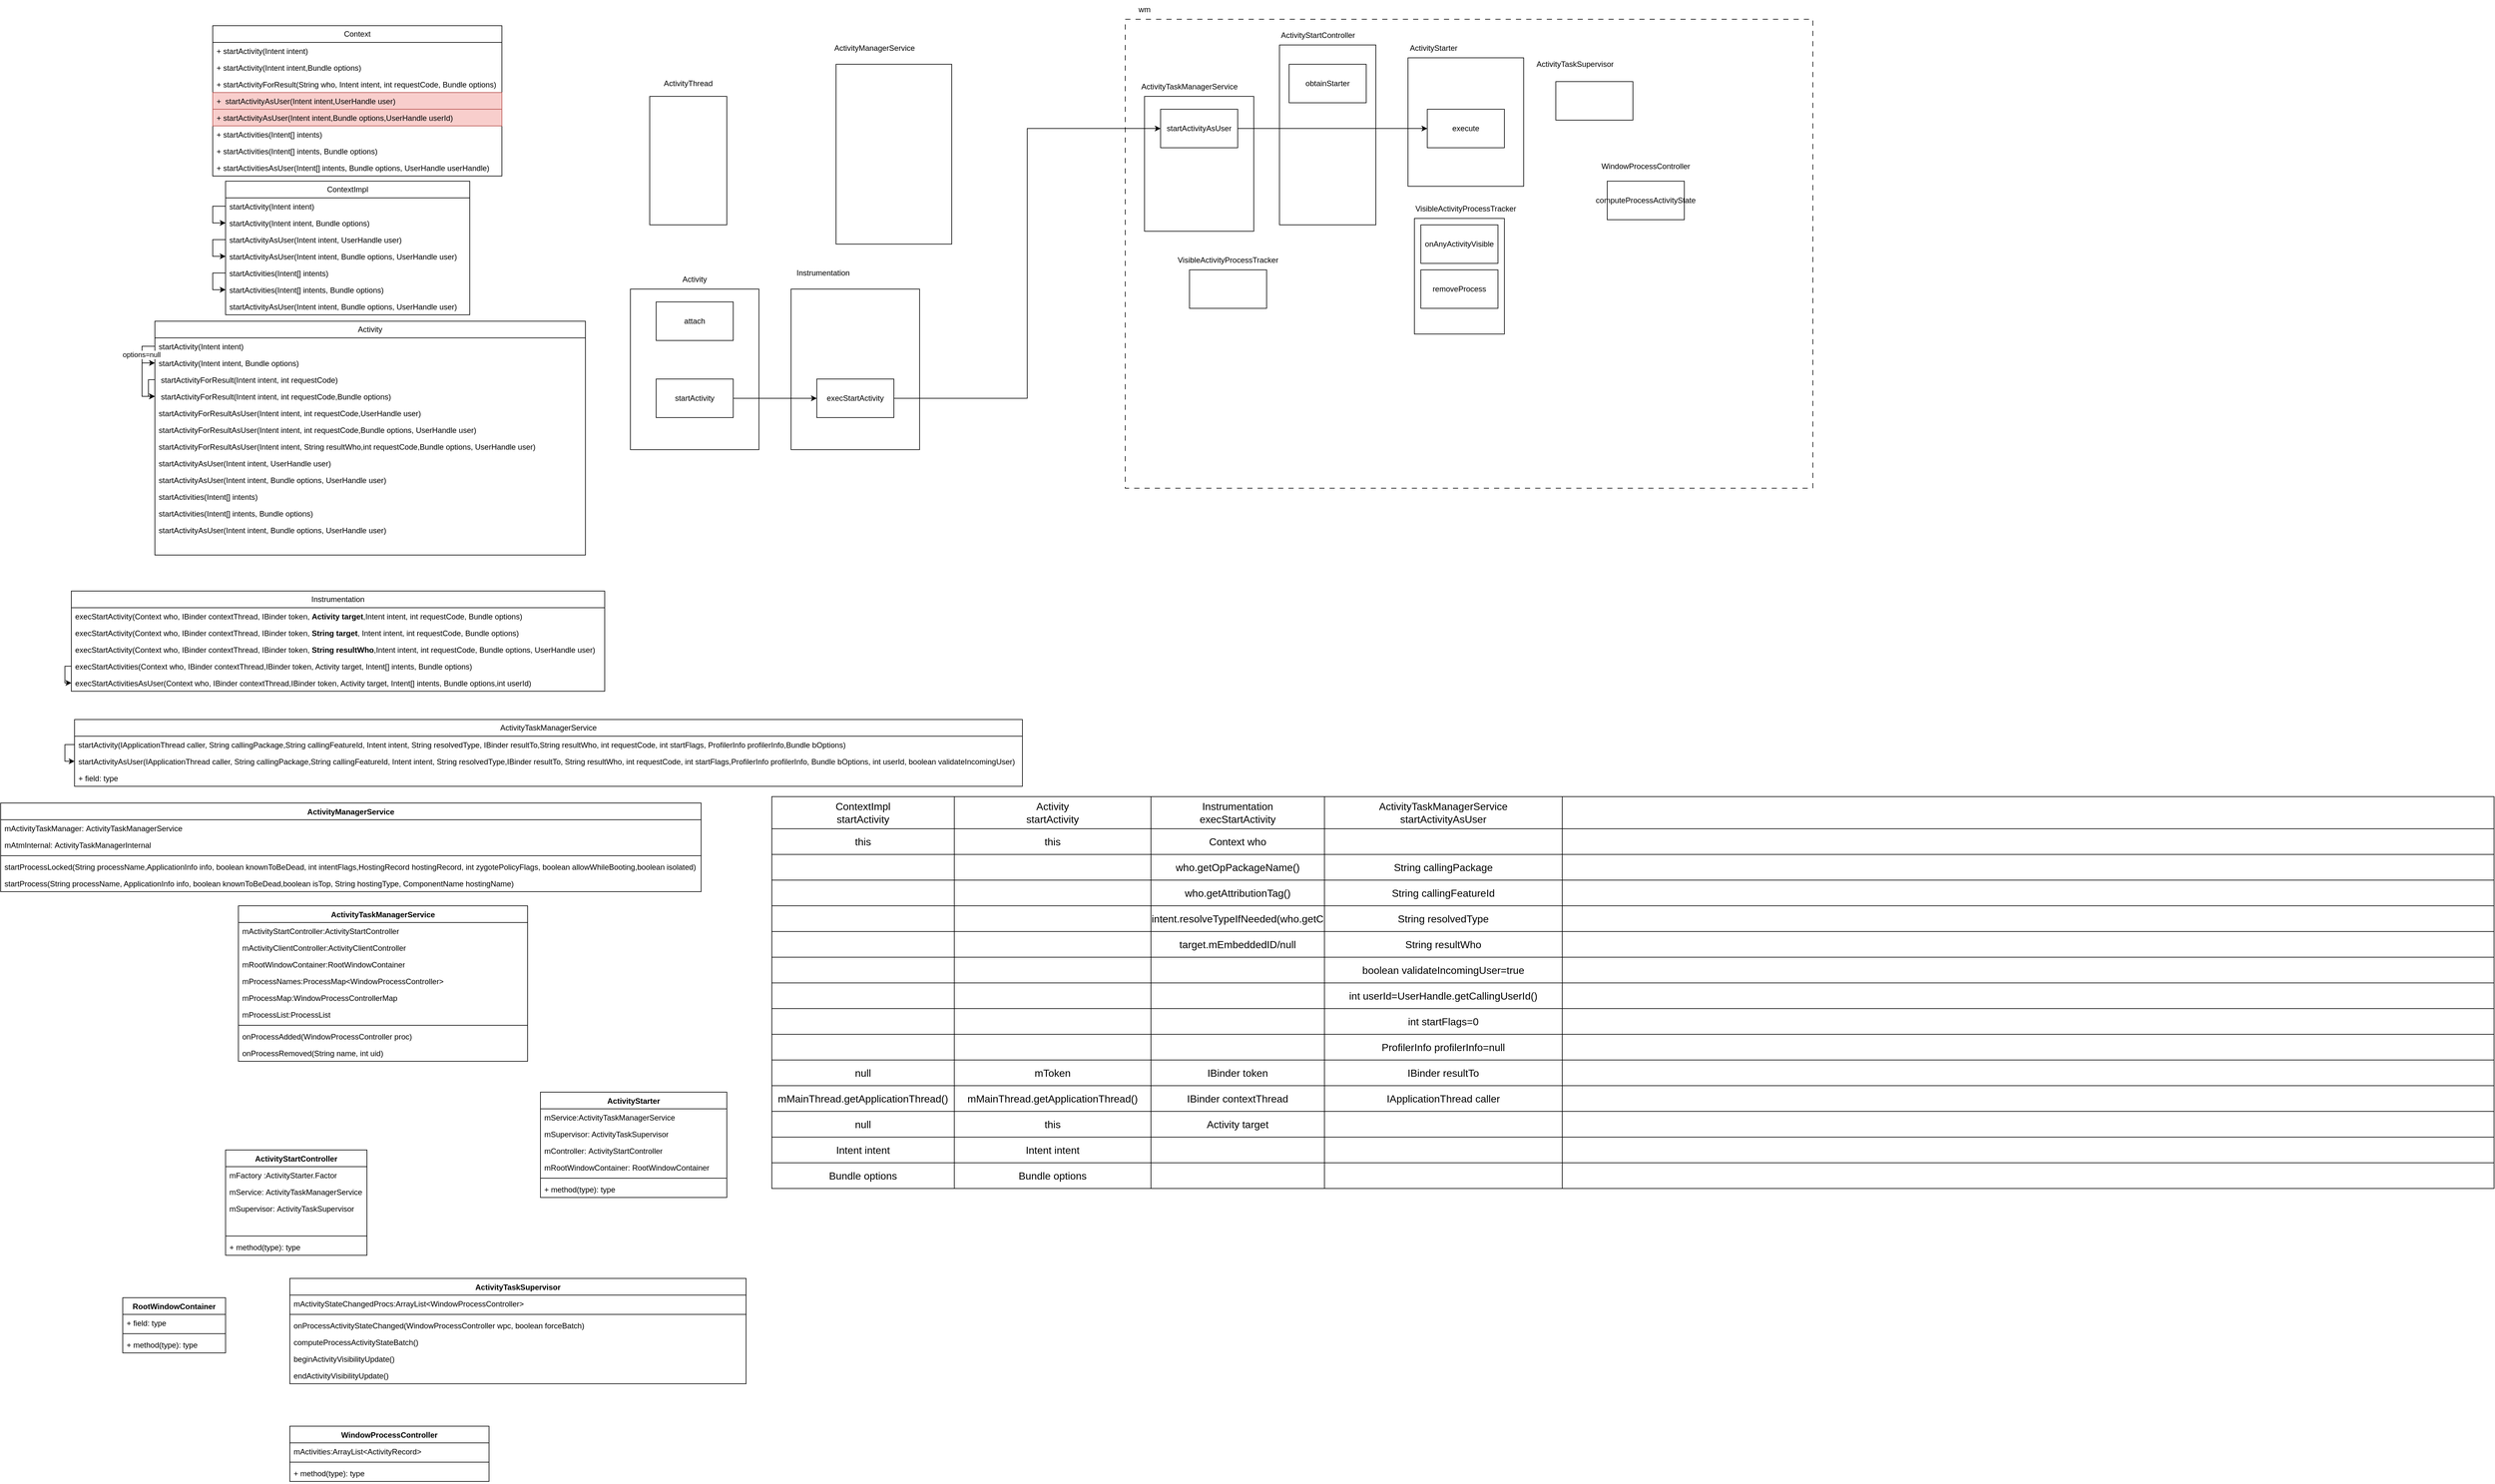 <mxfile version="21.1.7" type="github">
  <diagram name="Page-1" id="Kma7LV7PvMMUAI91fRnz">
    <mxGraphModel dx="3006" dy="773" grid="1" gridSize="10" guides="1" tooltips="1" connect="1" arrows="1" fold="1" page="1" pageScale="1" pageWidth="850" pageHeight="1100" math="0" shadow="0">
      <root>
        <mxCell id="0" />
        <mxCell id="1" parent="0" />
        <mxCell id="qj-Qvcr5NBhnO_T9Zg6y-14" value="" style="rounded=0;whiteSpace=wrap;html=1;dashed=1;dashPattern=8 8;" vertex="1" parent="1">
          <mxGeometry x="810" y="30" width="1070" height="730" as="geometry" />
        </mxCell>
        <mxCell id="qj-Qvcr5NBhnO_T9Zg6y-1" value="" style="rounded=0;whiteSpace=wrap;html=1;" vertex="1" parent="1">
          <mxGeometry x="40" y="450" width="200" height="250" as="geometry" />
        </mxCell>
        <mxCell id="qj-Qvcr5NBhnO_T9Zg6y-2" value="Activity" style="text;html=1;strokeColor=none;fillColor=none;align=center;verticalAlign=middle;whiteSpace=wrap;rounded=0;" vertex="1" parent="1">
          <mxGeometry x="110" y="420" width="60" height="30" as="geometry" />
        </mxCell>
        <mxCell id="qj-Qvcr5NBhnO_T9Zg6y-3" value="attach" style="rounded=0;whiteSpace=wrap;html=1;" vertex="1" parent="1">
          <mxGeometry x="80" y="470" width="120" height="60" as="geometry" />
        </mxCell>
        <mxCell id="qj-Qvcr5NBhnO_T9Zg6y-6" value="" style="rounded=0;whiteSpace=wrap;html=1;" vertex="1" parent="1">
          <mxGeometry x="70" y="150" width="120" height="200" as="geometry" />
        </mxCell>
        <mxCell id="qj-Qvcr5NBhnO_T9Zg6y-7" value="ActivityThread" style="text;html=1;strokeColor=none;fillColor=none;align=center;verticalAlign=middle;whiteSpace=wrap;rounded=0;" vertex="1" parent="1">
          <mxGeometry x="80" y="115" width="100" height="30" as="geometry" />
        </mxCell>
        <mxCell id="qj-Qvcr5NBhnO_T9Zg6y-8" value="" style="rounded=0;whiteSpace=wrap;html=1;" vertex="1" parent="1">
          <mxGeometry x="360" y="100" width="180" height="280" as="geometry" />
        </mxCell>
        <mxCell id="qj-Qvcr5NBhnO_T9Zg6y-9" value="ActivityManagerService" style="text;html=1;strokeColor=none;fillColor=none;align=center;verticalAlign=middle;whiteSpace=wrap;rounded=0;" vertex="1" parent="1">
          <mxGeometry x="390" y="60" width="60" height="30" as="geometry" />
        </mxCell>
        <mxCell id="qj-Qvcr5NBhnO_T9Zg6y-10" value="" style="rounded=0;whiteSpace=wrap;html=1;" vertex="1" parent="1">
          <mxGeometry x="840" y="150" width="170" height="210" as="geometry" />
        </mxCell>
        <mxCell id="qj-Qvcr5NBhnO_T9Zg6y-11" value="ActivityTaskManagerService" style="text;html=1;strokeColor=none;fillColor=none;align=center;verticalAlign=middle;whiteSpace=wrap;rounded=0;" vertex="1" parent="1">
          <mxGeometry x="880" y="120" width="60" height="30" as="geometry" />
        </mxCell>
        <mxCell id="qj-Qvcr5NBhnO_T9Zg6y-12" value="" style="rounded=0;whiteSpace=wrap;html=1;" vertex="1" parent="1">
          <mxGeometry x="1050" y="70" width="150" height="280" as="geometry" />
        </mxCell>
        <mxCell id="qj-Qvcr5NBhnO_T9Zg6y-13" value="ActivityStartController" style="text;html=1;strokeColor=none;fillColor=none;align=center;verticalAlign=middle;whiteSpace=wrap;rounded=0;" vertex="1" parent="1">
          <mxGeometry x="1080" y="40" width="60" height="30" as="geometry" />
        </mxCell>
        <mxCell id="qj-Qvcr5NBhnO_T9Zg6y-15" value="wm" style="text;html=1;strokeColor=none;fillColor=none;align=center;verticalAlign=middle;whiteSpace=wrap;rounded=0;" vertex="1" parent="1">
          <mxGeometry x="810" width="60" height="30" as="geometry" />
        </mxCell>
        <mxCell id="qj-Qvcr5NBhnO_T9Zg6y-16" value="" style="rounded=0;whiteSpace=wrap;html=1;" vertex="1" parent="1">
          <mxGeometry x="1250" y="90" width="180" height="200" as="geometry" />
        </mxCell>
        <mxCell id="qj-Qvcr5NBhnO_T9Zg6y-17" value="ActivityStarter" style="text;html=1;strokeColor=none;fillColor=none;align=center;verticalAlign=middle;whiteSpace=wrap;rounded=0;" vertex="1" parent="1">
          <mxGeometry x="1260" y="60" width="60" height="30" as="geometry" />
        </mxCell>
        <mxCell id="qj-Qvcr5NBhnO_T9Zg6y-18" value="" style="rounded=0;whiteSpace=wrap;html=1;" vertex="1" parent="1">
          <mxGeometry x="910" y="420" width="120" height="60" as="geometry" />
        </mxCell>
        <mxCell id="qj-Qvcr5NBhnO_T9Zg6y-19" value="VisibleActivityProcessTracker" style="text;html=1;strokeColor=none;fillColor=none;align=center;verticalAlign=middle;whiteSpace=wrap;rounded=0;" vertex="1" parent="1">
          <mxGeometry x="940" y="390" width="60" height="30" as="geometry" />
        </mxCell>
        <mxCell id="qj-Qvcr5NBhnO_T9Zg6y-21" value="Context" style="swimlane;fontStyle=0;childLayout=stackLayout;horizontal=1;startSize=26;fillColor=none;horizontalStack=0;resizeParent=1;resizeParentMax=0;resizeLast=0;collapsible=1;marginBottom=0;whiteSpace=wrap;html=1;" vertex="1" parent="1">
          <mxGeometry x="-610" y="40" width="450" height="234" as="geometry">
            <mxRectangle x="80" y="10" width="80" height="30" as="alternateBounds" />
          </mxGeometry>
        </mxCell>
        <mxCell id="qj-Qvcr5NBhnO_T9Zg6y-22" value="+&amp;nbsp;startActivity(Intent intent)" style="text;strokeColor=none;fillColor=none;align=left;verticalAlign=top;spacingLeft=4;spacingRight=4;overflow=hidden;rotatable=0;points=[[0,0.5],[1,0.5]];portConstraint=eastwest;whiteSpace=wrap;html=1;" vertex="1" parent="qj-Qvcr5NBhnO_T9Zg6y-21">
          <mxGeometry y="26" width="450" height="26" as="geometry" />
        </mxCell>
        <mxCell id="qj-Qvcr5NBhnO_T9Zg6y-25" value="+&amp;nbsp;startActivity(Intent intent,&lt;span style=&quot;background-color: initial;&quot;&gt;Bundle options)&lt;/span&gt;" style="text;strokeColor=none;fillColor=none;align=left;verticalAlign=top;spacingLeft=4;spacingRight=4;overflow=hidden;rotatable=0;points=[[0,0.5],[1,0.5]];portConstraint=eastwest;whiteSpace=wrap;html=1;" vertex="1" parent="qj-Qvcr5NBhnO_T9Zg6y-21">
          <mxGeometry y="52" width="450" height="26" as="geometry" />
        </mxCell>
        <mxCell id="qj-Qvcr5NBhnO_T9Zg6y-32" value="&lt;div&gt;+ startActivityForResult(&lt;span style=&quot;background-color: initial;&quot;&gt;String who, Intent intent, int requestCode, Bundle options)&lt;/span&gt;&lt;/div&gt;" style="text;strokeColor=none;fillColor=none;align=left;verticalAlign=top;spacingLeft=4;spacingRight=4;overflow=hidden;rotatable=0;points=[[0,0.5],[1,0.5]];portConstraint=eastwest;whiteSpace=wrap;html=1;" vertex="1" parent="qj-Qvcr5NBhnO_T9Zg6y-21">
          <mxGeometry y="78" width="450" height="26" as="geometry" />
        </mxCell>
        <mxCell id="qj-Qvcr5NBhnO_T9Zg6y-23" value="+&amp;nbsp;&amp;nbsp;startActivityAsUser(Intent intent,&lt;span style=&quot;background-color: initial;&quot;&gt;UserHandle user)&lt;/span&gt;" style="text;strokeColor=#b85450;fillColor=#f8cecc;align=left;verticalAlign=top;spacingLeft=4;spacingRight=4;overflow=hidden;rotatable=0;points=[[0,0.5],[1,0.5]];portConstraint=eastwest;whiteSpace=wrap;html=1;" vertex="1" parent="qj-Qvcr5NBhnO_T9Zg6y-21">
          <mxGeometry y="104" width="450" height="26" as="geometry" />
        </mxCell>
        <mxCell id="qj-Qvcr5NBhnO_T9Zg6y-24" value="+&amp;nbsp;startActivityAsUser(Intent intent,&lt;span style=&quot;background-color: initial;&quot;&gt;Bundle options,UserHandle userId)&lt;/span&gt;" style="text;strokeColor=#b85450;fillColor=#f8cecc;align=left;verticalAlign=top;spacingLeft=4;spacingRight=4;overflow=hidden;rotatable=0;points=[[0,0.5],[1,0.5]];portConstraint=eastwest;whiteSpace=wrap;html=1;" vertex="1" parent="qj-Qvcr5NBhnO_T9Zg6y-21">
          <mxGeometry y="130" width="450" height="26" as="geometry" />
        </mxCell>
        <mxCell id="qj-Qvcr5NBhnO_T9Zg6y-30" value="+ startActivities(Intent[] intents)" style="text;align=left;verticalAlign=top;spacingLeft=4;spacingRight=4;overflow=hidden;rotatable=0;points=[[0,0.5],[1,0.5]];portConstraint=eastwest;whiteSpace=wrap;html=1;" vertex="1" parent="qj-Qvcr5NBhnO_T9Zg6y-21">
          <mxGeometry y="156" width="450" height="26" as="geometry" />
        </mxCell>
        <mxCell id="qj-Qvcr5NBhnO_T9Zg6y-29" value="+ startActivities(Intent[] intents, Bundle options)" style="text;align=left;verticalAlign=top;spacingLeft=4;spacingRight=4;overflow=hidden;rotatable=0;points=[[0,0.5],[1,0.5]];portConstraint=eastwest;whiteSpace=wrap;html=1;" vertex="1" parent="qj-Qvcr5NBhnO_T9Zg6y-21">
          <mxGeometry y="182" width="450" height="26" as="geometry" />
        </mxCell>
        <mxCell id="qj-Qvcr5NBhnO_T9Zg6y-28" value="+ startActivitiesAsUser(Intent[] intents, Bundle options, UserHandle userHandle)" style="text;align=left;verticalAlign=top;spacingLeft=4;spacingRight=4;overflow=hidden;rotatable=0;points=[[0,0.5],[1,0.5]];portConstraint=eastwest;whiteSpace=wrap;html=1;" vertex="1" parent="qj-Qvcr5NBhnO_T9Zg6y-21">
          <mxGeometry y="208" width="450" height="26" as="geometry" />
        </mxCell>
        <mxCell id="qj-Qvcr5NBhnO_T9Zg6y-33" value="ContextImpl" style="swimlane;fontStyle=0;childLayout=stackLayout;horizontal=1;startSize=26;fillColor=none;horizontalStack=0;resizeParent=1;resizeParentMax=0;resizeLast=0;collapsible=1;marginBottom=0;whiteSpace=wrap;html=1;" vertex="1" parent="1">
          <mxGeometry x="-590" y="282" width="380" height="208" as="geometry" />
        </mxCell>
        <mxCell id="qj-Qvcr5NBhnO_T9Zg6y-38" style="edgeStyle=orthogonalEdgeStyle;rounded=0;orthogonalLoop=1;jettySize=auto;html=1;exitX=0;exitY=0.5;exitDx=0;exitDy=0;entryX=0;entryY=0.5;entryDx=0;entryDy=0;" edge="1" parent="qj-Qvcr5NBhnO_T9Zg6y-33" source="qj-Qvcr5NBhnO_T9Zg6y-34" target="qj-Qvcr5NBhnO_T9Zg6y-35">
          <mxGeometry relative="1" as="geometry">
            <Array as="points">
              <mxPoint x="-20" y="39" />
              <mxPoint x="-20" y="65" />
            </Array>
          </mxGeometry>
        </mxCell>
        <mxCell id="qj-Qvcr5NBhnO_T9Zg6y-34" value="startActivity(Intent intent)" style="text;strokeColor=none;fillColor=none;align=left;verticalAlign=top;spacingLeft=4;spacingRight=4;overflow=hidden;rotatable=0;points=[[0,0.5],[1,0.5]];portConstraint=eastwest;whiteSpace=wrap;html=1;" vertex="1" parent="qj-Qvcr5NBhnO_T9Zg6y-33">
          <mxGeometry y="26" width="380" height="26" as="geometry" />
        </mxCell>
        <mxCell id="qj-Qvcr5NBhnO_T9Zg6y-35" value="startActivity(Intent intent, Bundle options)" style="text;strokeColor=none;fillColor=none;align=left;verticalAlign=top;spacingLeft=4;spacingRight=4;overflow=hidden;rotatable=0;points=[[0,0.5],[1,0.5]];portConstraint=eastwest;whiteSpace=wrap;html=1;" vertex="1" parent="qj-Qvcr5NBhnO_T9Zg6y-33">
          <mxGeometry y="52" width="380" height="26" as="geometry" />
        </mxCell>
        <mxCell id="qj-Qvcr5NBhnO_T9Zg6y-40" style="edgeStyle=orthogonalEdgeStyle;rounded=0;orthogonalLoop=1;jettySize=auto;html=1;exitX=0;exitY=0.5;exitDx=0;exitDy=0;entryX=0;entryY=0.5;entryDx=0;entryDy=0;" edge="1" parent="qj-Qvcr5NBhnO_T9Zg6y-33" source="qj-Qvcr5NBhnO_T9Zg6y-36" target="qj-Qvcr5NBhnO_T9Zg6y-39">
          <mxGeometry relative="1" as="geometry">
            <Array as="points">
              <mxPoint x="-20" y="91" />
              <mxPoint x="-20" y="117" />
            </Array>
          </mxGeometry>
        </mxCell>
        <mxCell id="qj-Qvcr5NBhnO_T9Zg6y-36" value="startActivityAsUser(Intent intent, UserHandle user)" style="text;strokeColor=none;fillColor=none;align=left;verticalAlign=top;spacingLeft=4;spacingRight=4;overflow=hidden;rotatable=0;points=[[0,0.5],[1,0.5]];portConstraint=eastwest;whiteSpace=wrap;html=1;" vertex="1" parent="qj-Qvcr5NBhnO_T9Zg6y-33">
          <mxGeometry y="78" width="380" height="26" as="geometry" />
        </mxCell>
        <mxCell id="qj-Qvcr5NBhnO_T9Zg6y-39" value="startActivityAsUser(Intent intent, Bundle options, UserHandle user)" style="text;strokeColor=none;fillColor=none;align=left;verticalAlign=top;spacingLeft=4;spacingRight=4;overflow=hidden;rotatable=0;points=[[0,0.5],[1,0.5]];portConstraint=eastwest;whiteSpace=wrap;html=1;" vertex="1" parent="qj-Qvcr5NBhnO_T9Zg6y-33">
          <mxGeometry y="104" width="380" height="26" as="geometry" />
        </mxCell>
        <mxCell id="qj-Qvcr5NBhnO_T9Zg6y-45" style="edgeStyle=orthogonalEdgeStyle;rounded=0;orthogonalLoop=1;jettySize=auto;html=1;exitX=0;exitY=0.5;exitDx=0;exitDy=0;entryX=0;entryY=0.5;entryDx=0;entryDy=0;" edge="1" parent="qj-Qvcr5NBhnO_T9Zg6y-33" source="qj-Qvcr5NBhnO_T9Zg6y-42" target="qj-Qvcr5NBhnO_T9Zg6y-41">
          <mxGeometry relative="1" as="geometry">
            <Array as="points">
              <mxPoint x="-20" y="143" />
              <mxPoint x="-20" y="169" />
            </Array>
          </mxGeometry>
        </mxCell>
        <mxCell id="qj-Qvcr5NBhnO_T9Zg6y-42" value="startActivities(Intent[] intents)" style="text;strokeColor=none;fillColor=none;align=left;verticalAlign=top;spacingLeft=4;spacingRight=4;overflow=hidden;rotatable=0;points=[[0,0.5],[1,0.5]];portConstraint=eastwest;whiteSpace=wrap;html=1;" vertex="1" parent="qj-Qvcr5NBhnO_T9Zg6y-33">
          <mxGeometry y="130" width="380" height="26" as="geometry" />
        </mxCell>
        <mxCell id="qj-Qvcr5NBhnO_T9Zg6y-41" value="startActivities(Intent[] intents, Bundle options)" style="text;strokeColor=none;fillColor=none;align=left;verticalAlign=top;spacingLeft=4;spacingRight=4;overflow=hidden;rotatable=0;points=[[0,0.5],[1,0.5]];portConstraint=eastwest;whiteSpace=wrap;html=1;" vertex="1" parent="qj-Qvcr5NBhnO_T9Zg6y-33">
          <mxGeometry y="156" width="380" height="26" as="geometry" />
        </mxCell>
        <mxCell id="qj-Qvcr5NBhnO_T9Zg6y-44" value="startActivityAsUser(Intent intent, Bundle options, UserHandle user)" style="text;strokeColor=none;fillColor=none;align=left;verticalAlign=top;spacingLeft=4;spacingRight=4;overflow=hidden;rotatable=0;points=[[0,0.5],[1,0.5]];portConstraint=eastwest;whiteSpace=wrap;html=1;" vertex="1" parent="qj-Qvcr5NBhnO_T9Zg6y-33">
          <mxGeometry y="182" width="380" height="26" as="geometry" />
        </mxCell>
        <mxCell id="qj-Qvcr5NBhnO_T9Zg6y-50" value="Activity" style="swimlane;fontStyle=0;childLayout=stackLayout;horizontal=1;startSize=26;fillColor=none;horizontalStack=0;resizeParent=1;resizeParentMax=0;resizeLast=0;collapsible=1;marginBottom=0;whiteSpace=wrap;html=1;" vertex="1" parent="1">
          <mxGeometry x="-700" y="500" width="670" height="364" as="geometry" />
        </mxCell>
        <mxCell id="qj-Qvcr5NBhnO_T9Zg6y-51" style="edgeStyle=orthogonalEdgeStyle;rounded=0;orthogonalLoop=1;jettySize=auto;html=1;exitX=0;exitY=0.5;exitDx=0;exitDy=0;entryX=0;entryY=0.5;entryDx=0;entryDy=0;" edge="1" parent="qj-Qvcr5NBhnO_T9Zg6y-50" source="qj-Qvcr5NBhnO_T9Zg6y-52" target="qj-Qvcr5NBhnO_T9Zg6y-53">
          <mxGeometry relative="1" as="geometry">
            <Array as="points">
              <mxPoint x="-20" y="39" />
              <mxPoint x="-20" y="65" />
            </Array>
          </mxGeometry>
        </mxCell>
        <mxCell id="qj-Qvcr5NBhnO_T9Zg6y-79" value="options=null" style="edgeLabel;html=1;align=center;verticalAlign=middle;resizable=0;points=[];" vertex="1" connectable="0" parent="qj-Qvcr5NBhnO_T9Zg6y-51">
          <mxGeometry y="-1" relative="1" as="geometry">
            <mxPoint as="offset" />
          </mxGeometry>
        </mxCell>
        <mxCell id="qj-Qvcr5NBhnO_T9Zg6y-52" value="startActivity(Intent intent)" style="text;strokeColor=none;fillColor=none;align=left;verticalAlign=top;spacingLeft=4;spacingRight=4;overflow=hidden;rotatable=0;points=[[0,0.5],[1,0.5]];portConstraint=eastwest;whiteSpace=wrap;html=1;" vertex="1" parent="qj-Qvcr5NBhnO_T9Zg6y-50">
          <mxGeometry y="26" width="670" height="26" as="geometry" />
        </mxCell>
        <mxCell id="qj-Qvcr5NBhnO_T9Zg6y-80" style="edgeStyle=orthogonalEdgeStyle;rounded=0;orthogonalLoop=1;jettySize=auto;html=1;exitX=0;exitY=0.5;exitDx=0;exitDy=0;entryX=0;entryY=0.5;entryDx=0;entryDy=0;" edge="1" parent="qj-Qvcr5NBhnO_T9Zg6y-50" source="qj-Qvcr5NBhnO_T9Zg6y-53" target="qj-Qvcr5NBhnO_T9Zg6y-74">
          <mxGeometry relative="1" as="geometry" />
        </mxCell>
        <mxCell id="qj-Qvcr5NBhnO_T9Zg6y-53" value="startActivity(Intent intent, Bundle options)" style="text;strokeColor=none;fillColor=none;align=left;verticalAlign=top;spacingLeft=4;spacingRight=4;overflow=hidden;rotatable=0;points=[[0,0.5],[1,0.5]];portConstraint=eastwest;whiteSpace=wrap;html=1;" vertex="1" parent="qj-Qvcr5NBhnO_T9Zg6y-50">
          <mxGeometry y="52" width="670" height="26" as="geometry" />
        </mxCell>
        <mxCell id="qj-Qvcr5NBhnO_T9Zg6y-82" style="edgeStyle=orthogonalEdgeStyle;rounded=0;orthogonalLoop=1;jettySize=auto;html=1;exitX=0;exitY=0.5;exitDx=0;exitDy=0;entryX=0;entryY=0.5;entryDx=0;entryDy=0;" edge="1" parent="qj-Qvcr5NBhnO_T9Zg6y-50" source="qj-Qvcr5NBhnO_T9Zg6y-75" target="qj-Qvcr5NBhnO_T9Zg6y-74">
          <mxGeometry relative="1" as="geometry">
            <Array as="points">
              <mxPoint x="-10" y="91" />
              <mxPoint x="-10" y="117" />
            </Array>
          </mxGeometry>
        </mxCell>
        <mxCell id="qj-Qvcr5NBhnO_T9Zg6y-75" value="&amp;nbsp;startActivityForResult(Intent intent, int requestCode)" style="text;strokeColor=none;fillColor=none;align=left;verticalAlign=top;spacingLeft=4;spacingRight=4;overflow=hidden;rotatable=0;points=[[0,0.5],[1,0.5]];portConstraint=eastwest;whiteSpace=wrap;html=1;" vertex="1" parent="qj-Qvcr5NBhnO_T9Zg6y-50">
          <mxGeometry y="78" width="670" height="26" as="geometry" />
        </mxCell>
        <mxCell id="qj-Qvcr5NBhnO_T9Zg6y-74" value="&lt;div&gt;&amp;nbsp;startActivityForResult(Intent intent, int requestCode,&lt;span style=&quot;background-color: initial;&quot;&gt;Bundle options)&lt;/span&gt;&lt;/div&gt;" style="text;strokeColor=none;fillColor=none;align=left;verticalAlign=top;spacingLeft=4;spacingRight=4;overflow=hidden;rotatable=0;points=[[0,0.5],[1,0.5]];portConstraint=eastwest;whiteSpace=wrap;html=1;" vertex="1" parent="qj-Qvcr5NBhnO_T9Zg6y-50">
          <mxGeometry y="104" width="670" height="26" as="geometry" />
        </mxCell>
        <mxCell id="qj-Qvcr5NBhnO_T9Zg6y-77" value="&lt;div&gt;startActivityForResultAsUser(Intent intent, int requestCode,&lt;span style=&quot;background-color: initial;&quot;&gt;UserHandle user)&lt;/span&gt;&lt;/div&gt;" style="text;strokeColor=none;fillColor=none;align=left;verticalAlign=top;spacingLeft=4;spacingRight=4;overflow=hidden;rotatable=0;points=[[0,0.5],[1,0.5]];portConstraint=eastwest;whiteSpace=wrap;html=1;" vertex="1" parent="qj-Qvcr5NBhnO_T9Zg6y-50">
          <mxGeometry y="130" width="670" height="26" as="geometry" />
        </mxCell>
        <mxCell id="qj-Qvcr5NBhnO_T9Zg6y-76" value="&lt;div&gt;startActivityForResultAsUser(Intent intent, int requestCode,&lt;span style=&quot;background-color: initial;&quot;&gt;Bundle options, UserHandle user)&lt;/span&gt;&lt;/div&gt;" style="text;strokeColor=none;fillColor=none;align=left;verticalAlign=top;spacingLeft=4;spacingRight=4;overflow=hidden;rotatable=0;points=[[0,0.5],[1,0.5]];portConstraint=eastwest;whiteSpace=wrap;html=1;" vertex="1" parent="qj-Qvcr5NBhnO_T9Zg6y-50">
          <mxGeometry y="156" width="670" height="26" as="geometry" />
        </mxCell>
        <mxCell id="qj-Qvcr5NBhnO_T9Zg6y-78" value="&lt;div&gt;startActivityForResultAsUser(Intent intent, String resultWho,&lt;span style=&quot;background-color: initial;&quot;&gt;int requestCode,&lt;/span&gt;&lt;span style=&quot;background-color: initial;&quot;&gt;Bundle options, UserHandle user)&lt;/span&gt;&lt;/div&gt;" style="text;strokeColor=none;fillColor=none;align=left;verticalAlign=top;spacingLeft=4;spacingRight=4;overflow=hidden;rotatable=0;points=[[0,0.5],[1,0.5]];portConstraint=eastwest;whiteSpace=wrap;html=1;" vertex="1" parent="qj-Qvcr5NBhnO_T9Zg6y-50">
          <mxGeometry y="182" width="670" height="26" as="geometry" />
        </mxCell>
        <mxCell id="qj-Qvcr5NBhnO_T9Zg6y-55" value="startActivityAsUser(Intent intent, UserHandle user)" style="text;strokeColor=none;fillColor=none;align=left;verticalAlign=top;spacingLeft=4;spacingRight=4;overflow=hidden;rotatable=0;points=[[0,0.5],[1,0.5]];portConstraint=eastwest;whiteSpace=wrap;html=1;" vertex="1" parent="qj-Qvcr5NBhnO_T9Zg6y-50">
          <mxGeometry y="208" width="670" height="26" as="geometry" />
        </mxCell>
        <mxCell id="qj-Qvcr5NBhnO_T9Zg6y-56" value="startActivityAsUser(Intent intent, Bundle options, UserHandle user)" style="text;strokeColor=none;fillColor=none;align=left;verticalAlign=top;spacingLeft=4;spacingRight=4;overflow=hidden;rotatable=0;points=[[0,0.5],[1,0.5]];portConstraint=eastwest;whiteSpace=wrap;html=1;" vertex="1" parent="qj-Qvcr5NBhnO_T9Zg6y-50">
          <mxGeometry y="234" width="670" height="26" as="geometry" />
        </mxCell>
        <mxCell id="qj-Qvcr5NBhnO_T9Zg6y-58" value="startActivities(Intent[] intents)" style="text;strokeColor=none;fillColor=none;align=left;verticalAlign=top;spacingLeft=4;spacingRight=4;overflow=hidden;rotatable=0;points=[[0,0.5],[1,0.5]];portConstraint=eastwest;whiteSpace=wrap;html=1;" vertex="1" parent="qj-Qvcr5NBhnO_T9Zg6y-50">
          <mxGeometry y="260" width="670" height="26" as="geometry" />
        </mxCell>
        <mxCell id="qj-Qvcr5NBhnO_T9Zg6y-59" value="startActivities(Intent[] intents, Bundle options)" style="text;strokeColor=none;fillColor=none;align=left;verticalAlign=top;spacingLeft=4;spacingRight=4;overflow=hidden;rotatable=0;points=[[0,0.5],[1,0.5]];portConstraint=eastwest;whiteSpace=wrap;html=1;" vertex="1" parent="qj-Qvcr5NBhnO_T9Zg6y-50">
          <mxGeometry y="286" width="670" height="26" as="geometry" />
        </mxCell>
        <mxCell id="qj-Qvcr5NBhnO_T9Zg6y-60" value="startActivityAsUser(Intent intent, Bundle options, UserHandle user)" style="text;strokeColor=none;fillColor=none;align=left;verticalAlign=top;spacingLeft=4;spacingRight=4;overflow=hidden;rotatable=0;points=[[0,0.5],[1,0.5]];portConstraint=eastwest;whiteSpace=wrap;html=1;" vertex="1" parent="qj-Qvcr5NBhnO_T9Zg6y-50">
          <mxGeometry y="312" width="670" height="26" as="geometry" />
        </mxCell>
        <mxCell id="qj-Qvcr5NBhnO_T9Zg6y-61" style="text;strokeColor=none;fillColor=none;align=left;verticalAlign=top;spacingLeft=4;spacingRight=4;overflow=hidden;rotatable=0;points=[[0,0.5],[1,0.5]];portConstraint=eastwest;whiteSpace=wrap;html=1;" vertex="1" parent="qj-Qvcr5NBhnO_T9Zg6y-50">
          <mxGeometry y="338" width="670" height="26" as="geometry" />
        </mxCell>
        <mxCell id="qj-Qvcr5NBhnO_T9Zg6y-62" value="Instrumentation" style="swimlane;fontStyle=0;childLayout=stackLayout;horizontal=1;startSize=26;fillColor=none;horizontalStack=0;resizeParent=1;resizeParentMax=0;resizeLast=0;collapsible=1;marginBottom=0;whiteSpace=wrap;html=1;" vertex="1" parent="1">
          <mxGeometry x="-830" y="920" width="830" height="156" as="geometry" />
        </mxCell>
        <mxCell id="qj-Qvcr5NBhnO_T9Zg6y-63" value="&lt;div&gt;execStartActivity(&lt;span style=&quot;background-color: initial;&quot;&gt;Context who, IBinder contextThread, IBinder token, &lt;b&gt;Activity target&lt;/b&gt;,&lt;/span&gt;&lt;span style=&quot;background-color: initial;&quot;&gt;Intent intent, int requestCode, Bundle options)&lt;/span&gt;&lt;/div&gt;" style="text;strokeColor=none;fillColor=none;align=left;verticalAlign=top;spacingLeft=4;spacingRight=4;overflow=hidden;rotatable=0;points=[[0,0.5],[1,0.5]];portConstraint=eastwest;whiteSpace=wrap;html=1;" vertex="1" parent="qj-Qvcr5NBhnO_T9Zg6y-62">
          <mxGeometry y="26" width="830" height="26" as="geometry" />
        </mxCell>
        <mxCell id="qj-Qvcr5NBhnO_T9Zg6y-67" value="&lt;div&gt;execStartActivity(&lt;span style=&quot;background-color: initial;&quot;&gt;Context who, IBinder contextThread, IBinder token, &lt;b&gt;String target&lt;/b&gt;,&lt;/span&gt;&lt;span style=&quot;background-color: initial;&quot;&gt;&amp;nbsp;Intent intent, int requestCode, Bundle options)&lt;/span&gt;&lt;/div&gt;" style="text;strokeColor=none;fillColor=none;align=left;verticalAlign=top;spacingLeft=4;spacingRight=4;overflow=hidden;rotatable=0;points=[[0,0.5],[1,0.5]];portConstraint=eastwest;whiteSpace=wrap;html=1;" vertex="1" parent="qj-Qvcr5NBhnO_T9Zg6y-62">
          <mxGeometry y="52" width="830" height="26" as="geometry" />
        </mxCell>
        <mxCell id="qj-Qvcr5NBhnO_T9Zg6y-68" value="&lt;div&gt;execStartActivity(&lt;span style=&quot;background-color: initial;&quot;&gt;Context who, IBinder contextThread, IBinder token, &lt;b&gt;String resultWho&lt;/b&gt;,&lt;/span&gt;&lt;span style=&quot;background-color: initial;&quot;&gt;Intent intent, int requestCode, Bundle options, UserHandle user)&lt;/span&gt;&lt;/div&gt;" style="text;strokeColor=none;fillColor=none;align=left;verticalAlign=top;spacingLeft=4;spacingRight=4;overflow=hidden;rotatable=0;points=[[0,0.5],[1,0.5]];portConstraint=eastwest;whiteSpace=wrap;html=1;" vertex="1" parent="qj-Qvcr5NBhnO_T9Zg6y-62">
          <mxGeometry y="78" width="830" height="26" as="geometry" />
        </mxCell>
        <mxCell id="qj-Qvcr5NBhnO_T9Zg6y-69" style="edgeStyle=orthogonalEdgeStyle;rounded=0;orthogonalLoop=1;jettySize=auto;html=1;exitX=0;exitY=0.5;exitDx=0;exitDy=0;entryX=0;entryY=0.5;entryDx=0;entryDy=0;" edge="1" parent="qj-Qvcr5NBhnO_T9Zg6y-62" source="qj-Qvcr5NBhnO_T9Zg6y-65" target="qj-Qvcr5NBhnO_T9Zg6y-66">
          <mxGeometry relative="1" as="geometry">
            <Array as="points">
              <mxPoint x="-10" y="117" />
              <mxPoint x="-10" y="143" />
            </Array>
          </mxGeometry>
        </mxCell>
        <mxCell id="qj-Qvcr5NBhnO_T9Zg6y-65" value="&lt;div&gt;execStartActivities(Context who, IBinder contextThread,&lt;span style=&quot;background-color: initial;&quot;&gt;IBinder token, Activity target, Intent[] intents, Bundle options)&lt;/span&gt;&lt;/div&gt;" style="text;strokeColor=none;fillColor=none;align=left;verticalAlign=top;spacingLeft=4;spacingRight=4;overflow=hidden;rotatable=0;points=[[0,0.5],[1,0.5]];portConstraint=eastwest;whiteSpace=wrap;html=1;" vertex="1" parent="qj-Qvcr5NBhnO_T9Zg6y-62">
          <mxGeometry y="104" width="830" height="26" as="geometry" />
        </mxCell>
        <mxCell id="qj-Qvcr5NBhnO_T9Zg6y-66" value="execStartActivitiesAsUser(Context who, IBinder contextThread,IBinder token, Activity target, Intent[] intents, Bundle options,int userId)" style="text;strokeColor=none;fillColor=none;align=left;verticalAlign=top;spacingLeft=4;spacingRight=4;overflow=hidden;rotatable=0;points=[[0,0.5],[1,0.5]];portConstraint=eastwest;whiteSpace=wrap;html=1;" vertex="1" parent="qj-Qvcr5NBhnO_T9Zg6y-62">
          <mxGeometry y="130" width="830" height="26" as="geometry" />
        </mxCell>
        <mxCell id="qj-Qvcr5NBhnO_T9Zg6y-70" value="" style="rounded=0;whiteSpace=wrap;html=1;" vertex="1" parent="1">
          <mxGeometry x="290" y="450" width="200" height="250" as="geometry" />
        </mxCell>
        <mxCell id="qj-Qvcr5NBhnO_T9Zg6y-90" style="edgeStyle=orthogonalEdgeStyle;rounded=0;orthogonalLoop=1;jettySize=auto;html=1;exitX=1;exitY=0.5;exitDx=0;exitDy=0;entryX=0;entryY=0.5;entryDx=0;entryDy=0;" edge="1" parent="1" source="qj-Qvcr5NBhnO_T9Zg6y-71" target="qj-Qvcr5NBhnO_T9Zg6y-89">
          <mxGeometry relative="1" as="geometry" />
        </mxCell>
        <mxCell id="qj-Qvcr5NBhnO_T9Zg6y-71" value="execStartActivity" style="rounded=0;whiteSpace=wrap;html=1;" vertex="1" parent="1">
          <mxGeometry x="330" y="590" width="120" height="60" as="geometry" />
        </mxCell>
        <mxCell id="qj-Qvcr5NBhnO_T9Zg6y-83" style="edgeStyle=orthogonalEdgeStyle;rounded=0;orthogonalLoop=1;jettySize=auto;html=1;exitX=1;exitY=0.5;exitDx=0;exitDy=0;entryX=0;entryY=0.5;entryDx=0;entryDy=0;" edge="1" parent="1" source="qj-Qvcr5NBhnO_T9Zg6y-72" target="qj-Qvcr5NBhnO_T9Zg6y-71">
          <mxGeometry relative="1" as="geometry" />
        </mxCell>
        <mxCell id="qj-Qvcr5NBhnO_T9Zg6y-72" value="startActivity" style="rounded=0;whiteSpace=wrap;html=1;" vertex="1" parent="1">
          <mxGeometry x="80" y="590" width="120" height="60" as="geometry" />
        </mxCell>
        <mxCell id="qj-Qvcr5NBhnO_T9Zg6y-73" value="Instrumentation" style="text;html=1;strokeColor=none;fillColor=none;align=center;verticalAlign=middle;whiteSpace=wrap;rounded=0;" vertex="1" parent="1">
          <mxGeometry x="310" y="410" width="60" height="30" as="geometry" />
        </mxCell>
        <mxCell id="qj-Qvcr5NBhnO_T9Zg6y-84" value="ActivityTaskManagerService" style="swimlane;fontStyle=0;childLayout=stackLayout;horizontal=1;startSize=26;fillColor=none;horizontalStack=0;resizeParent=1;resizeParentMax=0;resizeLast=0;collapsible=1;marginBottom=0;whiteSpace=wrap;html=1;" vertex="1" parent="1">
          <mxGeometry x="-825" y="1120" width="1475" height="104" as="geometry" />
        </mxCell>
        <mxCell id="qj-Qvcr5NBhnO_T9Zg6y-88" style="edgeStyle=orthogonalEdgeStyle;rounded=0;orthogonalLoop=1;jettySize=auto;html=1;exitX=0;exitY=0.5;exitDx=0;exitDy=0;entryX=0;entryY=0.5;entryDx=0;entryDy=0;" edge="1" parent="qj-Qvcr5NBhnO_T9Zg6y-84" source="qj-Qvcr5NBhnO_T9Zg6y-85" target="qj-Qvcr5NBhnO_T9Zg6y-86">
          <mxGeometry relative="1" as="geometry">
            <Array as="points">
              <mxPoint x="-15" y="39" />
              <mxPoint x="-15" y="65" />
            </Array>
          </mxGeometry>
        </mxCell>
        <mxCell id="qj-Qvcr5NBhnO_T9Zg6y-85" value="&lt;div&gt;startActivity(IApplicationThread caller, String callingPackage,&lt;span style=&quot;background-color: initial;&quot;&gt;String callingFeatureId, Intent intent, String resolvedType, IBinder resultTo,&lt;/span&gt;&lt;span style=&quot;background-color: initial;&quot;&gt;String resultWho, int requestCode, int startFlags, ProfilerInfo profilerInfo,&lt;/span&gt;&lt;span style=&quot;background-color: initial;&quot;&gt;Bundle bOptions)&lt;/span&gt;&lt;/div&gt;" style="text;strokeColor=none;fillColor=none;align=left;verticalAlign=top;spacingLeft=4;spacingRight=4;overflow=hidden;rotatable=0;points=[[0,0.5],[1,0.5]];portConstraint=eastwest;whiteSpace=wrap;html=1;" vertex="1" parent="qj-Qvcr5NBhnO_T9Zg6y-84">
          <mxGeometry y="26" width="1475" height="26" as="geometry" />
        </mxCell>
        <mxCell id="qj-Qvcr5NBhnO_T9Zg6y-86" value="&lt;div&gt;startActivityAsUser(IApplicationThread caller, String callingPackage,&lt;span style=&quot;background-color: initial;&quot;&gt;String callingFeatureId, Intent intent, String resolvedType,&lt;/span&gt;&lt;span style=&quot;background-color: initial;&quot;&gt;IBinder resultTo, String resultWho, int requestCode, int startFlags,&lt;/span&gt;&lt;span style=&quot;background-color: initial;&quot;&gt;ProfilerInfo profilerInfo, Bundle bOptions, int userId, boolean validateIncomingUser)&lt;/span&gt;&lt;/div&gt;" style="text;strokeColor=none;fillColor=none;align=left;verticalAlign=top;spacingLeft=4;spacingRight=4;overflow=hidden;rotatable=0;points=[[0,0.5],[1,0.5]];portConstraint=eastwest;whiteSpace=wrap;html=1;" vertex="1" parent="qj-Qvcr5NBhnO_T9Zg6y-84">
          <mxGeometry y="52" width="1475" height="26" as="geometry" />
        </mxCell>
        <mxCell id="qj-Qvcr5NBhnO_T9Zg6y-87" value="+ field: type" style="text;strokeColor=none;fillColor=none;align=left;verticalAlign=top;spacingLeft=4;spacingRight=4;overflow=hidden;rotatable=0;points=[[0,0.5],[1,0.5]];portConstraint=eastwest;whiteSpace=wrap;html=1;" vertex="1" parent="qj-Qvcr5NBhnO_T9Zg6y-84">
          <mxGeometry y="78" width="1475" height="26" as="geometry" />
        </mxCell>
        <mxCell id="qj-Qvcr5NBhnO_T9Zg6y-183" style="edgeStyle=orthogonalEdgeStyle;rounded=0;orthogonalLoop=1;jettySize=auto;html=1;exitX=1;exitY=0.5;exitDx=0;exitDy=0;" edge="1" parent="1" source="qj-Qvcr5NBhnO_T9Zg6y-89" target="qj-Qvcr5NBhnO_T9Zg6y-182">
          <mxGeometry relative="1" as="geometry" />
        </mxCell>
        <mxCell id="qj-Qvcr5NBhnO_T9Zg6y-89" value="startActivityAsUser" style="rounded=0;whiteSpace=wrap;html=1;" vertex="1" parent="1">
          <mxGeometry x="865" y="170" width="120" height="60" as="geometry" />
        </mxCell>
        <mxCell id="qj-Qvcr5NBhnO_T9Zg6y-91" value="ActivityTaskManagerService" style="swimlane;fontStyle=1;align=center;verticalAlign=top;childLayout=stackLayout;horizontal=1;startSize=26;horizontalStack=0;resizeParent=1;resizeParentMax=0;resizeLast=0;collapsible=1;marginBottom=0;whiteSpace=wrap;html=1;" vertex="1" parent="1">
          <mxGeometry x="-570" y="1410" width="450" height="242" as="geometry" />
        </mxCell>
        <mxCell id="qj-Qvcr5NBhnO_T9Zg6y-92" value="mActivityStartController:ActivityStartController" style="text;strokeColor=none;fillColor=none;align=left;verticalAlign=top;spacingLeft=4;spacingRight=4;overflow=hidden;rotatable=0;points=[[0,0.5],[1,0.5]];portConstraint=eastwest;whiteSpace=wrap;html=1;" vertex="1" parent="qj-Qvcr5NBhnO_T9Zg6y-91">
          <mxGeometry y="26" width="450" height="26" as="geometry" />
        </mxCell>
        <mxCell id="qj-Qvcr5NBhnO_T9Zg6y-197" value="mActivityClientController:ActivityClientController" style="text;strokeColor=none;fillColor=none;align=left;verticalAlign=top;spacingLeft=4;spacingRight=4;overflow=hidden;rotatable=0;points=[[0,0.5],[1,0.5]];portConstraint=eastwest;whiteSpace=wrap;html=1;" vertex="1" parent="qj-Qvcr5NBhnO_T9Zg6y-91">
          <mxGeometry y="52" width="450" height="26" as="geometry" />
        </mxCell>
        <mxCell id="qj-Qvcr5NBhnO_T9Zg6y-198" value="mRootWindowContainer:RootWindowContainer" style="text;strokeColor=none;fillColor=none;align=left;verticalAlign=top;spacingLeft=4;spacingRight=4;overflow=hidden;rotatable=0;points=[[0,0.5],[1,0.5]];portConstraint=eastwest;whiteSpace=wrap;html=1;" vertex="1" parent="qj-Qvcr5NBhnO_T9Zg6y-91">
          <mxGeometry y="78" width="450" height="26" as="geometry" />
        </mxCell>
        <mxCell id="qj-Qvcr5NBhnO_T9Zg6y-222" value="mProcessNames:ProcessMap&amp;lt;WindowProcessController&amp;gt;" style="text;strokeColor=none;fillColor=none;align=left;verticalAlign=top;spacingLeft=4;spacingRight=4;overflow=hidden;rotatable=0;points=[[0,0.5],[1,0.5]];portConstraint=eastwest;whiteSpace=wrap;html=1;" vertex="1" parent="qj-Qvcr5NBhnO_T9Zg6y-91">
          <mxGeometry y="104" width="450" height="26" as="geometry" />
        </mxCell>
        <mxCell id="qj-Qvcr5NBhnO_T9Zg6y-223" value="mProcessMap:WindowProcessControllerMap" style="text;strokeColor=none;fillColor=none;align=left;verticalAlign=top;spacingLeft=4;spacingRight=4;overflow=hidden;rotatable=0;points=[[0,0.5],[1,0.5]];portConstraint=eastwest;whiteSpace=wrap;html=1;" vertex="1" parent="qj-Qvcr5NBhnO_T9Zg6y-91">
          <mxGeometry y="130" width="450" height="26" as="geometry" />
        </mxCell>
        <mxCell id="qj-Qvcr5NBhnO_T9Zg6y-226" value="mProcessList:ProcessList" style="text;strokeColor=none;fillColor=none;align=left;verticalAlign=top;spacingLeft=4;spacingRight=4;overflow=hidden;rotatable=0;points=[[0,0.5],[1,0.5]];portConstraint=eastwest;whiteSpace=wrap;html=1;" vertex="1" parent="qj-Qvcr5NBhnO_T9Zg6y-91">
          <mxGeometry y="156" width="450" height="26" as="geometry" />
        </mxCell>
        <mxCell id="qj-Qvcr5NBhnO_T9Zg6y-93" value="" style="line;strokeWidth=1;fillColor=none;align=left;verticalAlign=middle;spacingTop=-1;spacingLeft=3;spacingRight=3;rotatable=0;labelPosition=right;points=[];portConstraint=eastwest;strokeColor=inherit;" vertex="1" parent="qj-Qvcr5NBhnO_T9Zg6y-91">
          <mxGeometry y="182" width="450" height="8" as="geometry" />
        </mxCell>
        <mxCell id="qj-Qvcr5NBhnO_T9Zg6y-94" value="onProcessAdded(WindowProcessController proc)" style="text;strokeColor=none;fillColor=none;align=left;verticalAlign=top;spacingLeft=4;spacingRight=4;overflow=hidden;rotatable=0;points=[[0,0.5],[1,0.5]];portConstraint=eastwest;whiteSpace=wrap;html=1;" vertex="1" parent="qj-Qvcr5NBhnO_T9Zg6y-91">
          <mxGeometry y="190" width="450" height="26" as="geometry" />
        </mxCell>
        <mxCell id="qj-Qvcr5NBhnO_T9Zg6y-224" value="onProcessRemoved(String name, int uid)" style="text;strokeColor=none;fillColor=none;align=left;verticalAlign=top;spacingLeft=4;spacingRight=4;overflow=hidden;rotatable=0;points=[[0,0.5],[1,0.5]];portConstraint=eastwest;whiteSpace=wrap;html=1;" vertex="1" parent="qj-Qvcr5NBhnO_T9Zg6y-91">
          <mxGeometry y="216" width="450" height="26" as="geometry" />
        </mxCell>
        <mxCell id="qj-Qvcr5NBhnO_T9Zg6y-95" value="ActivityStartController" style="swimlane;fontStyle=1;align=center;verticalAlign=top;childLayout=stackLayout;horizontal=1;startSize=26;horizontalStack=0;resizeParent=1;resizeParentMax=0;resizeLast=0;collapsible=1;marginBottom=0;whiteSpace=wrap;html=1;" vertex="1" parent="1">
          <mxGeometry x="-590" y="1790" width="220" height="164" as="geometry" />
        </mxCell>
        <mxCell id="qj-Qvcr5NBhnO_T9Zg6y-96" value="mFactory :ActivityStarter.Factor" style="text;strokeColor=none;fillColor=none;align=left;verticalAlign=top;spacingLeft=4;spacingRight=4;overflow=hidden;rotatable=0;points=[[0,0.5],[1,0.5]];portConstraint=eastwest;whiteSpace=wrap;html=1;" vertex="1" parent="qj-Qvcr5NBhnO_T9Zg6y-95">
          <mxGeometry y="26" width="220" height="26" as="geometry" />
        </mxCell>
        <mxCell id="qj-Qvcr5NBhnO_T9Zg6y-206" value="mService:&amp;nbsp;ActivityTaskManagerService" style="text;strokeColor=none;fillColor=none;align=left;verticalAlign=top;spacingLeft=4;spacingRight=4;overflow=hidden;rotatable=0;points=[[0,0.5],[1,0.5]];portConstraint=eastwest;whiteSpace=wrap;html=1;" vertex="1" parent="qj-Qvcr5NBhnO_T9Zg6y-95">
          <mxGeometry y="52" width="220" height="26" as="geometry" />
        </mxCell>
        <mxCell id="qj-Qvcr5NBhnO_T9Zg6y-205" value="mSupervisor:&amp;nbsp;ActivityTaskSupervisor" style="text;strokeColor=none;fillColor=none;align=left;verticalAlign=top;spacingLeft=4;spacingRight=4;overflow=hidden;rotatable=0;points=[[0,0.5],[1,0.5]];portConstraint=eastwest;whiteSpace=wrap;html=1;" vertex="1" parent="qj-Qvcr5NBhnO_T9Zg6y-95">
          <mxGeometry y="78" width="220" height="26" as="geometry" />
        </mxCell>
        <mxCell id="qj-Qvcr5NBhnO_T9Zg6y-204" style="text;strokeColor=none;fillColor=none;align=left;verticalAlign=top;spacingLeft=4;spacingRight=4;overflow=hidden;rotatable=0;points=[[0,0.5],[1,0.5]];portConstraint=eastwest;whiteSpace=wrap;html=1;" vertex="1" parent="qj-Qvcr5NBhnO_T9Zg6y-95">
          <mxGeometry y="104" width="220" height="26" as="geometry" />
        </mxCell>
        <mxCell id="qj-Qvcr5NBhnO_T9Zg6y-97" value="" style="line;strokeWidth=1;fillColor=none;align=left;verticalAlign=middle;spacingTop=-1;spacingLeft=3;spacingRight=3;rotatable=0;labelPosition=right;points=[];portConstraint=eastwest;strokeColor=inherit;" vertex="1" parent="qj-Qvcr5NBhnO_T9Zg6y-95">
          <mxGeometry y="130" width="220" height="8" as="geometry" />
        </mxCell>
        <mxCell id="qj-Qvcr5NBhnO_T9Zg6y-98" value="+ method(type): type" style="text;strokeColor=none;fillColor=none;align=left;verticalAlign=top;spacingLeft=4;spacingRight=4;overflow=hidden;rotatable=0;points=[[0,0.5],[1,0.5]];portConstraint=eastwest;whiteSpace=wrap;html=1;" vertex="1" parent="qj-Qvcr5NBhnO_T9Zg6y-95">
          <mxGeometry y="138" width="220" height="26" as="geometry" />
        </mxCell>
        <mxCell id="qj-Qvcr5NBhnO_T9Zg6y-99" value="" style="shape=table;startSize=0;container=1;collapsible=0;childLayout=tableLayout;fontSize=16;" vertex="1" parent="1">
          <mxGeometry x="260" y="1240" width="2680" height="610" as="geometry" />
        </mxCell>
        <mxCell id="qj-Qvcr5NBhnO_T9Zg6y-100" value="" style="shape=tableRow;horizontal=0;startSize=0;swimlaneHead=0;swimlaneBody=0;strokeColor=inherit;top=0;left=0;bottom=0;right=0;collapsible=0;dropTarget=0;fillColor=none;points=[[0,0.5],[1,0.5]];portConstraint=eastwest;fontSize=16;" vertex="1" parent="qj-Qvcr5NBhnO_T9Zg6y-99">
          <mxGeometry width="2680" height="50" as="geometry" />
        </mxCell>
        <mxCell id="qj-Qvcr5NBhnO_T9Zg6y-120" value="ContextImpl&lt;br&gt;startActivity" style="shape=partialRectangle;html=1;whiteSpace=wrap;connectable=0;strokeColor=inherit;overflow=hidden;fillColor=none;top=0;left=0;bottom=0;right=0;pointerEvents=1;fontSize=16;" vertex="1" parent="qj-Qvcr5NBhnO_T9Zg6y-100">
          <mxGeometry width="284" height="50" as="geometry">
            <mxRectangle width="284" height="50" as="alternateBounds" />
          </mxGeometry>
        </mxCell>
        <mxCell id="qj-Qvcr5NBhnO_T9Zg6y-101" value="Activity&lt;br&gt;startActivity" style="shape=partialRectangle;html=1;whiteSpace=wrap;connectable=0;strokeColor=inherit;overflow=hidden;fillColor=none;top=0;left=0;bottom=0;right=0;pointerEvents=1;fontSize=16;" vertex="1" parent="qj-Qvcr5NBhnO_T9Zg6y-100">
          <mxGeometry x="284" width="306" height="50" as="geometry">
            <mxRectangle width="306" height="50" as="alternateBounds" />
          </mxGeometry>
        </mxCell>
        <mxCell id="qj-Qvcr5NBhnO_T9Zg6y-102" value="Instrumentation&lt;br&gt;execStartActivity" style="shape=partialRectangle;html=1;whiteSpace=wrap;connectable=0;strokeColor=inherit;overflow=hidden;fillColor=none;top=0;left=0;bottom=0;right=0;pointerEvents=1;fontSize=16;" vertex="1" parent="qj-Qvcr5NBhnO_T9Zg6y-100">
          <mxGeometry x="590" width="270" height="50" as="geometry">
            <mxRectangle width="270" height="50" as="alternateBounds" />
          </mxGeometry>
        </mxCell>
        <mxCell id="qj-Qvcr5NBhnO_T9Zg6y-103" value="ActivityTaskManagerService&lt;br&gt;startActivityAsUser" style="shape=partialRectangle;html=1;whiteSpace=wrap;connectable=0;strokeColor=inherit;overflow=hidden;fillColor=none;top=0;left=0;bottom=0;right=0;pointerEvents=1;fontSize=16;" vertex="1" parent="qj-Qvcr5NBhnO_T9Zg6y-100">
          <mxGeometry x="860" width="370" height="50" as="geometry">
            <mxRectangle width="370" height="50" as="alternateBounds" />
          </mxGeometry>
        </mxCell>
        <mxCell id="qj-Qvcr5NBhnO_T9Zg6y-207" style="shape=partialRectangle;html=1;whiteSpace=wrap;connectable=0;strokeColor=inherit;overflow=hidden;fillColor=none;top=0;left=0;bottom=0;right=0;pointerEvents=1;fontSize=16;" vertex="1" parent="qj-Qvcr5NBhnO_T9Zg6y-100">
          <mxGeometry x="1230" width="1450" height="50" as="geometry">
            <mxRectangle width="1450" height="50" as="alternateBounds" />
          </mxGeometry>
        </mxCell>
        <mxCell id="qj-Qvcr5NBhnO_T9Zg6y-112" style="shape=tableRow;horizontal=0;startSize=0;swimlaneHead=0;swimlaneBody=0;strokeColor=inherit;top=0;left=0;bottom=0;right=0;collapsible=0;dropTarget=0;fillColor=none;points=[[0,0.5],[1,0.5]];portConstraint=eastwest;fontSize=16;" vertex="1" parent="qj-Qvcr5NBhnO_T9Zg6y-99">
          <mxGeometry y="50" width="2680" height="40" as="geometry" />
        </mxCell>
        <mxCell id="qj-Qvcr5NBhnO_T9Zg6y-121" value="this" style="shape=partialRectangle;html=1;whiteSpace=wrap;connectable=0;strokeColor=inherit;overflow=hidden;fillColor=none;top=0;left=0;bottom=0;right=0;pointerEvents=1;fontSize=16;" vertex="1" parent="qj-Qvcr5NBhnO_T9Zg6y-112">
          <mxGeometry width="284" height="40" as="geometry">
            <mxRectangle width="284" height="40" as="alternateBounds" />
          </mxGeometry>
        </mxCell>
        <mxCell id="qj-Qvcr5NBhnO_T9Zg6y-113" value="this" style="shape=partialRectangle;html=1;whiteSpace=wrap;connectable=0;strokeColor=inherit;overflow=hidden;fillColor=none;top=0;left=0;bottom=0;right=0;pointerEvents=1;fontSize=16;" vertex="1" parent="qj-Qvcr5NBhnO_T9Zg6y-112">
          <mxGeometry x="284" width="306" height="40" as="geometry">
            <mxRectangle width="306" height="40" as="alternateBounds" />
          </mxGeometry>
        </mxCell>
        <mxCell id="qj-Qvcr5NBhnO_T9Zg6y-114" value="Context who" style="shape=partialRectangle;html=1;whiteSpace=wrap;connectable=0;strokeColor=inherit;overflow=hidden;fillColor=none;top=0;left=0;bottom=0;right=0;pointerEvents=1;fontSize=16;" vertex="1" parent="qj-Qvcr5NBhnO_T9Zg6y-112">
          <mxGeometry x="590" width="270" height="40" as="geometry">
            <mxRectangle width="270" height="40" as="alternateBounds" />
          </mxGeometry>
        </mxCell>
        <mxCell id="qj-Qvcr5NBhnO_T9Zg6y-115" style="shape=partialRectangle;html=1;whiteSpace=wrap;connectable=0;strokeColor=inherit;overflow=hidden;fillColor=none;top=0;left=0;bottom=0;right=0;pointerEvents=1;fontSize=16;" vertex="1" parent="qj-Qvcr5NBhnO_T9Zg6y-112">
          <mxGeometry x="860" width="370" height="40" as="geometry">
            <mxRectangle width="370" height="40" as="alternateBounds" />
          </mxGeometry>
        </mxCell>
        <mxCell id="qj-Qvcr5NBhnO_T9Zg6y-208" style="shape=partialRectangle;html=1;whiteSpace=wrap;connectable=0;strokeColor=inherit;overflow=hidden;fillColor=none;top=0;left=0;bottom=0;right=0;pointerEvents=1;fontSize=16;" vertex="1" parent="qj-Qvcr5NBhnO_T9Zg6y-112">
          <mxGeometry x="1230" width="1450" height="40" as="geometry">
            <mxRectangle width="1450" height="40" as="alternateBounds" />
          </mxGeometry>
        </mxCell>
        <mxCell id="qj-Qvcr5NBhnO_T9Zg6y-141" style="shape=tableRow;horizontal=0;startSize=0;swimlaneHead=0;swimlaneBody=0;strokeColor=inherit;top=0;left=0;bottom=0;right=0;collapsible=0;dropTarget=0;fillColor=none;points=[[0,0.5],[1,0.5]];portConstraint=eastwest;fontSize=16;" vertex="1" parent="qj-Qvcr5NBhnO_T9Zg6y-99">
          <mxGeometry y="90" width="2680" height="40" as="geometry" />
        </mxCell>
        <mxCell id="qj-Qvcr5NBhnO_T9Zg6y-142" style="shape=partialRectangle;html=1;whiteSpace=wrap;connectable=0;strokeColor=inherit;overflow=hidden;fillColor=none;top=0;left=0;bottom=0;right=0;pointerEvents=1;fontSize=16;" vertex="1" parent="qj-Qvcr5NBhnO_T9Zg6y-141">
          <mxGeometry width="284" height="40" as="geometry">
            <mxRectangle width="284" height="40" as="alternateBounds" />
          </mxGeometry>
        </mxCell>
        <mxCell id="qj-Qvcr5NBhnO_T9Zg6y-143" style="shape=partialRectangle;html=1;whiteSpace=wrap;connectable=0;strokeColor=inherit;overflow=hidden;fillColor=none;top=0;left=0;bottom=0;right=0;pointerEvents=1;fontSize=16;" vertex="1" parent="qj-Qvcr5NBhnO_T9Zg6y-141">
          <mxGeometry x="284" width="306" height="40" as="geometry">
            <mxRectangle width="306" height="40" as="alternateBounds" />
          </mxGeometry>
        </mxCell>
        <mxCell id="qj-Qvcr5NBhnO_T9Zg6y-144" value="who.getOpPackageName()" style="shape=partialRectangle;html=1;whiteSpace=wrap;connectable=0;strokeColor=inherit;overflow=hidden;fillColor=none;top=0;left=0;bottom=0;right=0;pointerEvents=1;fontSize=16;" vertex="1" parent="qj-Qvcr5NBhnO_T9Zg6y-141">
          <mxGeometry x="590" width="270" height="40" as="geometry">
            <mxRectangle width="270" height="40" as="alternateBounds" />
          </mxGeometry>
        </mxCell>
        <mxCell id="qj-Qvcr5NBhnO_T9Zg6y-145" value="String callingPackage" style="shape=partialRectangle;html=1;whiteSpace=wrap;connectable=0;strokeColor=inherit;overflow=hidden;fillColor=none;top=0;left=0;bottom=0;right=0;pointerEvents=1;fontSize=16;" vertex="1" parent="qj-Qvcr5NBhnO_T9Zg6y-141">
          <mxGeometry x="860" width="370" height="40" as="geometry">
            <mxRectangle width="370" height="40" as="alternateBounds" />
          </mxGeometry>
        </mxCell>
        <mxCell id="qj-Qvcr5NBhnO_T9Zg6y-209" style="shape=partialRectangle;html=1;whiteSpace=wrap;connectable=0;strokeColor=inherit;overflow=hidden;fillColor=none;top=0;left=0;bottom=0;right=0;pointerEvents=1;fontSize=16;" vertex="1" parent="qj-Qvcr5NBhnO_T9Zg6y-141">
          <mxGeometry x="1230" width="1450" height="40" as="geometry">
            <mxRectangle width="1450" height="40" as="alternateBounds" />
          </mxGeometry>
        </mxCell>
        <mxCell id="qj-Qvcr5NBhnO_T9Zg6y-146" style="shape=tableRow;horizontal=0;startSize=0;swimlaneHead=0;swimlaneBody=0;strokeColor=inherit;top=0;left=0;bottom=0;right=0;collapsible=0;dropTarget=0;fillColor=none;points=[[0,0.5],[1,0.5]];portConstraint=eastwest;fontSize=16;" vertex="1" parent="qj-Qvcr5NBhnO_T9Zg6y-99">
          <mxGeometry y="130" width="2680" height="40" as="geometry" />
        </mxCell>
        <mxCell id="qj-Qvcr5NBhnO_T9Zg6y-147" style="shape=partialRectangle;html=1;whiteSpace=wrap;connectable=0;strokeColor=inherit;overflow=hidden;fillColor=none;top=0;left=0;bottom=0;right=0;pointerEvents=1;fontSize=16;" vertex="1" parent="qj-Qvcr5NBhnO_T9Zg6y-146">
          <mxGeometry width="284" height="40" as="geometry">
            <mxRectangle width="284" height="40" as="alternateBounds" />
          </mxGeometry>
        </mxCell>
        <mxCell id="qj-Qvcr5NBhnO_T9Zg6y-148" style="shape=partialRectangle;html=1;whiteSpace=wrap;connectable=0;strokeColor=inherit;overflow=hidden;fillColor=none;top=0;left=0;bottom=0;right=0;pointerEvents=1;fontSize=16;" vertex="1" parent="qj-Qvcr5NBhnO_T9Zg6y-146">
          <mxGeometry x="284" width="306" height="40" as="geometry">
            <mxRectangle width="306" height="40" as="alternateBounds" />
          </mxGeometry>
        </mxCell>
        <mxCell id="qj-Qvcr5NBhnO_T9Zg6y-149" value="who.getAttributionTag()" style="shape=partialRectangle;html=1;whiteSpace=wrap;connectable=0;strokeColor=inherit;overflow=hidden;fillColor=none;top=0;left=0;bottom=0;right=0;pointerEvents=1;fontSize=16;" vertex="1" parent="qj-Qvcr5NBhnO_T9Zg6y-146">
          <mxGeometry x="590" width="270" height="40" as="geometry">
            <mxRectangle width="270" height="40" as="alternateBounds" />
          </mxGeometry>
        </mxCell>
        <mxCell id="qj-Qvcr5NBhnO_T9Zg6y-150" value="String callingFeatureId" style="shape=partialRectangle;html=1;whiteSpace=wrap;connectable=0;strokeColor=inherit;overflow=hidden;fillColor=none;top=0;left=0;bottom=0;right=0;pointerEvents=1;fontSize=16;" vertex="1" parent="qj-Qvcr5NBhnO_T9Zg6y-146">
          <mxGeometry x="860" width="370" height="40" as="geometry">
            <mxRectangle width="370" height="40" as="alternateBounds" />
          </mxGeometry>
        </mxCell>
        <mxCell id="qj-Qvcr5NBhnO_T9Zg6y-210" style="shape=partialRectangle;html=1;whiteSpace=wrap;connectable=0;strokeColor=inherit;overflow=hidden;fillColor=none;top=0;left=0;bottom=0;right=0;pointerEvents=1;fontSize=16;" vertex="1" parent="qj-Qvcr5NBhnO_T9Zg6y-146">
          <mxGeometry x="1230" width="1450" height="40" as="geometry">
            <mxRectangle width="1450" height="40" as="alternateBounds" />
          </mxGeometry>
        </mxCell>
        <mxCell id="qj-Qvcr5NBhnO_T9Zg6y-151" style="shape=tableRow;horizontal=0;startSize=0;swimlaneHead=0;swimlaneBody=0;strokeColor=inherit;top=0;left=0;bottom=0;right=0;collapsible=0;dropTarget=0;fillColor=none;points=[[0,0.5],[1,0.5]];portConstraint=eastwest;fontSize=16;" vertex="1" parent="qj-Qvcr5NBhnO_T9Zg6y-99">
          <mxGeometry y="170" width="2680" height="40" as="geometry" />
        </mxCell>
        <mxCell id="qj-Qvcr5NBhnO_T9Zg6y-152" style="shape=partialRectangle;html=1;whiteSpace=wrap;connectable=0;strokeColor=inherit;overflow=hidden;fillColor=none;top=0;left=0;bottom=0;right=0;pointerEvents=1;fontSize=16;" vertex="1" parent="qj-Qvcr5NBhnO_T9Zg6y-151">
          <mxGeometry width="284" height="40" as="geometry">
            <mxRectangle width="284" height="40" as="alternateBounds" />
          </mxGeometry>
        </mxCell>
        <mxCell id="qj-Qvcr5NBhnO_T9Zg6y-153" style="shape=partialRectangle;html=1;whiteSpace=wrap;connectable=0;strokeColor=inherit;overflow=hidden;fillColor=none;top=0;left=0;bottom=0;right=0;pointerEvents=1;fontSize=16;" vertex="1" parent="qj-Qvcr5NBhnO_T9Zg6y-151">
          <mxGeometry x="284" width="306" height="40" as="geometry">
            <mxRectangle width="306" height="40" as="alternateBounds" />
          </mxGeometry>
        </mxCell>
        <mxCell id="qj-Qvcr5NBhnO_T9Zg6y-154" value="intent.resolveTypeIfNeeded(who.getContentResolver())" style="shape=partialRectangle;html=1;whiteSpace=wrap;connectable=0;strokeColor=inherit;overflow=hidden;fillColor=none;top=0;left=0;bottom=0;right=0;pointerEvents=1;fontSize=16;" vertex="1" parent="qj-Qvcr5NBhnO_T9Zg6y-151">
          <mxGeometry x="590" width="270" height="40" as="geometry">
            <mxRectangle width="270" height="40" as="alternateBounds" />
          </mxGeometry>
        </mxCell>
        <mxCell id="qj-Qvcr5NBhnO_T9Zg6y-155" value="String resolvedType" style="shape=partialRectangle;html=1;whiteSpace=wrap;connectable=0;strokeColor=inherit;overflow=hidden;fillColor=none;top=0;left=0;bottom=0;right=0;pointerEvents=1;fontSize=16;" vertex="1" parent="qj-Qvcr5NBhnO_T9Zg6y-151">
          <mxGeometry x="860" width="370" height="40" as="geometry">
            <mxRectangle width="370" height="40" as="alternateBounds" />
          </mxGeometry>
        </mxCell>
        <mxCell id="qj-Qvcr5NBhnO_T9Zg6y-211" style="shape=partialRectangle;html=1;whiteSpace=wrap;connectable=0;strokeColor=inherit;overflow=hidden;fillColor=none;top=0;left=0;bottom=0;right=0;pointerEvents=1;fontSize=16;" vertex="1" parent="qj-Qvcr5NBhnO_T9Zg6y-151">
          <mxGeometry x="1230" width="1450" height="40" as="geometry">
            <mxRectangle width="1450" height="40" as="alternateBounds" />
          </mxGeometry>
        </mxCell>
        <mxCell id="qj-Qvcr5NBhnO_T9Zg6y-156" style="shape=tableRow;horizontal=0;startSize=0;swimlaneHead=0;swimlaneBody=0;strokeColor=inherit;top=0;left=0;bottom=0;right=0;collapsible=0;dropTarget=0;fillColor=none;points=[[0,0.5],[1,0.5]];portConstraint=eastwest;fontSize=16;" vertex="1" parent="qj-Qvcr5NBhnO_T9Zg6y-99">
          <mxGeometry y="210" width="2680" height="40" as="geometry" />
        </mxCell>
        <mxCell id="qj-Qvcr5NBhnO_T9Zg6y-157" style="shape=partialRectangle;html=1;whiteSpace=wrap;connectable=0;strokeColor=inherit;overflow=hidden;fillColor=none;top=0;left=0;bottom=0;right=0;pointerEvents=1;fontSize=16;" vertex="1" parent="qj-Qvcr5NBhnO_T9Zg6y-156">
          <mxGeometry width="284" height="40" as="geometry">
            <mxRectangle width="284" height="40" as="alternateBounds" />
          </mxGeometry>
        </mxCell>
        <mxCell id="qj-Qvcr5NBhnO_T9Zg6y-158" style="shape=partialRectangle;html=1;whiteSpace=wrap;connectable=0;strokeColor=inherit;overflow=hidden;fillColor=none;top=0;left=0;bottom=0;right=0;pointerEvents=1;fontSize=16;" vertex="1" parent="qj-Qvcr5NBhnO_T9Zg6y-156">
          <mxGeometry x="284" width="306" height="40" as="geometry">
            <mxRectangle width="306" height="40" as="alternateBounds" />
          </mxGeometry>
        </mxCell>
        <mxCell id="qj-Qvcr5NBhnO_T9Zg6y-159" value="target.mEmbeddedID/null" style="shape=partialRectangle;html=1;whiteSpace=wrap;connectable=0;strokeColor=inherit;overflow=hidden;fillColor=none;top=0;left=0;bottom=0;right=0;pointerEvents=1;fontSize=16;" vertex="1" parent="qj-Qvcr5NBhnO_T9Zg6y-156">
          <mxGeometry x="590" width="270" height="40" as="geometry">
            <mxRectangle width="270" height="40" as="alternateBounds" />
          </mxGeometry>
        </mxCell>
        <mxCell id="qj-Qvcr5NBhnO_T9Zg6y-160" value="String resultWho" style="shape=partialRectangle;html=1;whiteSpace=wrap;connectable=0;strokeColor=inherit;overflow=hidden;fillColor=none;top=0;left=0;bottom=0;right=0;pointerEvents=1;fontSize=16;" vertex="1" parent="qj-Qvcr5NBhnO_T9Zg6y-156">
          <mxGeometry x="860" width="370" height="40" as="geometry">
            <mxRectangle width="370" height="40" as="alternateBounds" />
          </mxGeometry>
        </mxCell>
        <mxCell id="qj-Qvcr5NBhnO_T9Zg6y-212" style="shape=partialRectangle;html=1;whiteSpace=wrap;connectable=0;strokeColor=inherit;overflow=hidden;fillColor=none;top=0;left=0;bottom=0;right=0;pointerEvents=1;fontSize=16;" vertex="1" parent="qj-Qvcr5NBhnO_T9Zg6y-156">
          <mxGeometry x="1230" width="1450" height="40" as="geometry">
            <mxRectangle width="1450" height="40" as="alternateBounds" />
          </mxGeometry>
        </mxCell>
        <mxCell id="qj-Qvcr5NBhnO_T9Zg6y-161" style="shape=tableRow;horizontal=0;startSize=0;swimlaneHead=0;swimlaneBody=0;strokeColor=inherit;top=0;left=0;bottom=0;right=0;collapsible=0;dropTarget=0;fillColor=none;points=[[0,0.5],[1,0.5]];portConstraint=eastwest;fontSize=16;" vertex="1" parent="qj-Qvcr5NBhnO_T9Zg6y-99">
          <mxGeometry y="250" width="2680" height="40" as="geometry" />
        </mxCell>
        <mxCell id="qj-Qvcr5NBhnO_T9Zg6y-162" style="shape=partialRectangle;html=1;whiteSpace=wrap;connectable=0;strokeColor=inherit;overflow=hidden;fillColor=none;top=0;left=0;bottom=0;right=0;pointerEvents=1;fontSize=16;" vertex="1" parent="qj-Qvcr5NBhnO_T9Zg6y-161">
          <mxGeometry width="284" height="40" as="geometry">
            <mxRectangle width="284" height="40" as="alternateBounds" />
          </mxGeometry>
        </mxCell>
        <mxCell id="qj-Qvcr5NBhnO_T9Zg6y-163" style="shape=partialRectangle;html=1;whiteSpace=wrap;connectable=0;strokeColor=inherit;overflow=hidden;fillColor=none;top=0;left=0;bottom=0;right=0;pointerEvents=1;fontSize=16;" vertex="1" parent="qj-Qvcr5NBhnO_T9Zg6y-161">
          <mxGeometry x="284" width="306" height="40" as="geometry">
            <mxRectangle width="306" height="40" as="alternateBounds" />
          </mxGeometry>
        </mxCell>
        <mxCell id="qj-Qvcr5NBhnO_T9Zg6y-164" style="shape=partialRectangle;html=1;whiteSpace=wrap;connectable=0;strokeColor=inherit;overflow=hidden;fillColor=none;top=0;left=0;bottom=0;right=0;pointerEvents=1;fontSize=16;" vertex="1" parent="qj-Qvcr5NBhnO_T9Zg6y-161">
          <mxGeometry x="590" width="270" height="40" as="geometry">
            <mxRectangle width="270" height="40" as="alternateBounds" />
          </mxGeometry>
        </mxCell>
        <mxCell id="qj-Qvcr5NBhnO_T9Zg6y-165" value="boolean validateIncomingUser=true" style="shape=partialRectangle;html=1;whiteSpace=wrap;connectable=0;strokeColor=inherit;overflow=hidden;fillColor=none;top=0;left=0;bottom=0;right=0;pointerEvents=1;fontSize=16;" vertex="1" parent="qj-Qvcr5NBhnO_T9Zg6y-161">
          <mxGeometry x="860" width="370" height="40" as="geometry">
            <mxRectangle width="370" height="40" as="alternateBounds" />
          </mxGeometry>
        </mxCell>
        <mxCell id="qj-Qvcr5NBhnO_T9Zg6y-213" style="shape=partialRectangle;html=1;whiteSpace=wrap;connectable=0;strokeColor=inherit;overflow=hidden;fillColor=none;top=0;left=0;bottom=0;right=0;pointerEvents=1;fontSize=16;" vertex="1" parent="qj-Qvcr5NBhnO_T9Zg6y-161">
          <mxGeometry x="1230" width="1450" height="40" as="geometry">
            <mxRectangle width="1450" height="40" as="alternateBounds" />
          </mxGeometry>
        </mxCell>
        <mxCell id="qj-Qvcr5NBhnO_T9Zg6y-166" style="shape=tableRow;horizontal=0;startSize=0;swimlaneHead=0;swimlaneBody=0;strokeColor=inherit;top=0;left=0;bottom=0;right=0;collapsible=0;dropTarget=0;fillColor=none;points=[[0,0.5],[1,0.5]];portConstraint=eastwest;fontSize=16;" vertex="1" parent="qj-Qvcr5NBhnO_T9Zg6y-99">
          <mxGeometry y="290" width="2680" height="40" as="geometry" />
        </mxCell>
        <mxCell id="qj-Qvcr5NBhnO_T9Zg6y-167" style="shape=partialRectangle;html=1;whiteSpace=wrap;connectable=0;strokeColor=inherit;overflow=hidden;fillColor=none;top=0;left=0;bottom=0;right=0;pointerEvents=1;fontSize=16;" vertex="1" parent="qj-Qvcr5NBhnO_T9Zg6y-166">
          <mxGeometry width="284" height="40" as="geometry">
            <mxRectangle width="284" height="40" as="alternateBounds" />
          </mxGeometry>
        </mxCell>
        <mxCell id="qj-Qvcr5NBhnO_T9Zg6y-168" style="shape=partialRectangle;html=1;whiteSpace=wrap;connectable=0;strokeColor=inherit;overflow=hidden;fillColor=none;top=0;left=0;bottom=0;right=0;pointerEvents=1;fontSize=16;" vertex="1" parent="qj-Qvcr5NBhnO_T9Zg6y-166">
          <mxGeometry x="284" width="306" height="40" as="geometry">
            <mxRectangle width="306" height="40" as="alternateBounds" />
          </mxGeometry>
        </mxCell>
        <mxCell id="qj-Qvcr5NBhnO_T9Zg6y-169" style="shape=partialRectangle;html=1;whiteSpace=wrap;connectable=0;strokeColor=inherit;overflow=hidden;fillColor=none;top=0;left=0;bottom=0;right=0;pointerEvents=1;fontSize=16;" vertex="1" parent="qj-Qvcr5NBhnO_T9Zg6y-166">
          <mxGeometry x="590" width="270" height="40" as="geometry">
            <mxRectangle width="270" height="40" as="alternateBounds" />
          </mxGeometry>
        </mxCell>
        <mxCell id="qj-Qvcr5NBhnO_T9Zg6y-170" value="int userId=UserHandle.getCallingUserId()" style="shape=partialRectangle;html=1;whiteSpace=wrap;connectable=0;strokeColor=inherit;overflow=hidden;fillColor=none;top=0;left=0;bottom=0;right=0;pointerEvents=1;fontSize=16;" vertex="1" parent="qj-Qvcr5NBhnO_T9Zg6y-166">
          <mxGeometry x="860" width="370" height="40" as="geometry">
            <mxRectangle width="370" height="40" as="alternateBounds" />
          </mxGeometry>
        </mxCell>
        <mxCell id="qj-Qvcr5NBhnO_T9Zg6y-214" style="shape=partialRectangle;html=1;whiteSpace=wrap;connectable=0;strokeColor=inherit;overflow=hidden;fillColor=none;top=0;left=0;bottom=0;right=0;pointerEvents=1;fontSize=16;" vertex="1" parent="qj-Qvcr5NBhnO_T9Zg6y-166">
          <mxGeometry x="1230" width="1450" height="40" as="geometry">
            <mxRectangle width="1450" height="40" as="alternateBounds" />
          </mxGeometry>
        </mxCell>
        <mxCell id="qj-Qvcr5NBhnO_T9Zg6y-171" style="shape=tableRow;horizontal=0;startSize=0;swimlaneHead=0;swimlaneBody=0;strokeColor=inherit;top=0;left=0;bottom=0;right=0;collapsible=0;dropTarget=0;fillColor=none;points=[[0,0.5],[1,0.5]];portConstraint=eastwest;fontSize=16;" vertex="1" parent="qj-Qvcr5NBhnO_T9Zg6y-99">
          <mxGeometry y="330" width="2680" height="40" as="geometry" />
        </mxCell>
        <mxCell id="qj-Qvcr5NBhnO_T9Zg6y-172" style="shape=partialRectangle;html=1;whiteSpace=wrap;connectable=0;strokeColor=inherit;overflow=hidden;fillColor=none;top=0;left=0;bottom=0;right=0;pointerEvents=1;fontSize=16;" vertex="1" parent="qj-Qvcr5NBhnO_T9Zg6y-171">
          <mxGeometry width="284" height="40" as="geometry">
            <mxRectangle width="284" height="40" as="alternateBounds" />
          </mxGeometry>
        </mxCell>
        <mxCell id="qj-Qvcr5NBhnO_T9Zg6y-173" style="shape=partialRectangle;html=1;whiteSpace=wrap;connectable=0;strokeColor=inherit;overflow=hidden;fillColor=none;top=0;left=0;bottom=0;right=0;pointerEvents=1;fontSize=16;" vertex="1" parent="qj-Qvcr5NBhnO_T9Zg6y-171">
          <mxGeometry x="284" width="306" height="40" as="geometry">
            <mxRectangle width="306" height="40" as="alternateBounds" />
          </mxGeometry>
        </mxCell>
        <mxCell id="qj-Qvcr5NBhnO_T9Zg6y-174" style="shape=partialRectangle;html=1;whiteSpace=wrap;connectable=0;strokeColor=inherit;overflow=hidden;fillColor=none;top=0;left=0;bottom=0;right=0;pointerEvents=1;fontSize=16;" vertex="1" parent="qj-Qvcr5NBhnO_T9Zg6y-171">
          <mxGeometry x="590" width="270" height="40" as="geometry">
            <mxRectangle width="270" height="40" as="alternateBounds" />
          </mxGeometry>
        </mxCell>
        <mxCell id="qj-Qvcr5NBhnO_T9Zg6y-175" value="int startFlags=0" style="shape=partialRectangle;html=1;whiteSpace=wrap;connectable=0;strokeColor=inherit;overflow=hidden;fillColor=none;top=0;left=0;bottom=0;right=0;pointerEvents=1;fontSize=16;" vertex="1" parent="qj-Qvcr5NBhnO_T9Zg6y-171">
          <mxGeometry x="860" width="370" height="40" as="geometry">
            <mxRectangle width="370" height="40" as="alternateBounds" />
          </mxGeometry>
        </mxCell>
        <mxCell id="qj-Qvcr5NBhnO_T9Zg6y-215" style="shape=partialRectangle;html=1;whiteSpace=wrap;connectable=0;strokeColor=inherit;overflow=hidden;fillColor=none;top=0;left=0;bottom=0;right=0;pointerEvents=1;fontSize=16;" vertex="1" parent="qj-Qvcr5NBhnO_T9Zg6y-171">
          <mxGeometry x="1230" width="1450" height="40" as="geometry">
            <mxRectangle width="1450" height="40" as="alternateBounds" />
          </mxGeometry>
        </mxCell>
        <mxCell id="qj-Qvcr5NBhnO_T9Zg6y-176" style="shape=tableRow;horizontal=0;startSize=0;swimlaneHead=0;swimlaneBody=0;strokeColor=inherit;top=0;left=0;bottom=0;right=0;collapsible=0;dropTarget=0;fillColor=none;points=[[0,0.5],[1,0.5]];portConstraint=eastwest;fontSize=16;" vertex="1" parent="qj-Qvcr5NBhnO_T9Zg6y-99">
          <mxGeometry y="370" width="2680" height="40" as="geometry" />
        </mxCell>
        <mxCell id="qj-Qvcr5NBhnO_T9Zg6y-177" style="shape=partialRectangle;html=1;whiteSpace=wrap;connectable=0;strokeColor=inherit;overflow=hidden;fillColor=none;top=0;left=0;bottom=0;right=0;pointerEvents=1;fontSize=16;" vertex="1" parent="qj-Qvcr5NBhnO_T9Zg6y-176">
          <mxGeometry width="284" height="40" as="geometry">
            <mxRectangle width="284" height="40" as="alternateBounds" />
          </mxGeometry>
        </mxCell>
        <mxCell id="qj-Qvcr5NBhnO_T9Zg6y-178" style="shape=partialRectangle;html=1;whiteSpace=wrap;connectable=0;strokeColor=inherit;overflow=hidden;fillColor=none;top=0;left=0;bottom=0;right=0;pointerEvents=1;fontSize=16;" vertex="1" parent="qj-Qvcr5NBhnO_T9Zg6y-176">
          <mxGeometry x="284" width="306" height="40" as="geometry">
            <mxRectangle width="306" height="40" as="alternateBounds" />
          </mxGeometry>
        </mxCell>
        <mxCell id="qj-Qvcr5NBhnO_T9Zg6y-179" style="shape=partialRectangle;html=1;whiteSpace=wrap;connectable=0;strokeColor=inherit;overflow=hidden;fillColor=none;top=0;left=0;bottom=0;right=0;pointerEvents=1;fontSize=16;" vertex="1" parent="qj-Qvcr5NBhnO_T9Zg6y-176">
          <mxGeometry x="590" width="270" height="40" as="geometry">
            <mxRectangle width="270" height="40" as="alternateBounds" />
          </mxGeometry>
        </mxCell>
        <mxCell id="qj-Qvcr5NBhnO_T9Zg6y-180" value="ProfilerInfo profilerInfo=null" style="shape=partialRectangle;html=1;whiteSpace=wrap;connectable=0;strokeColor=inherit;overflow=hidden;fillColor=none;top=0;left=0;bottom=0;right=0;pointerEvents=1;fontSize=16;" vertex="1" parent="qj-Qvcr5NBhnO_T9Zg6y-176">
          <mxGeometry x="860" width="370" height="40" as="geometry">
            <mxRectangle width="370" height="40" as="alternateBounds" />
          </mxGeometry>
        </mxCell>
        <mxCell id="qj-Qvcr5NBhnO_T9Zg6y-216" style="shape=partialRectangle;html=1;whiteSpace=wrap;connectable=0;strokeColor=inherit;overflow=hidden;fillColor=none;top=0;left=0;bottom=0;right=0;pointerEvents=1;fontSize=16;" vertex="1" parent="qj-Qvcr5NBhnO_T9Zg6y-176">
          <mxGeometry x="1230" width="1450" height="40" as="geometry">
            <mxRectangle width="1450" height="40" as="alternateBounds" />
          </mxGeometry>
        </mxCell>
        <mxCell id="qj-Qvcr5NBhnO_T9Zg6y-126" style="shape=tableRow;horizontal=0;startSize=0;swimlaneHead=0;swimlaneBody=0;strokeColor=inherit;top=0;left=0;bottom=0;right=0;collapsible=0;dropTarget=0;fillColor=none;points=[[0,0.5],[1,0.5]];portConstraint=eastwest;fontSize=16;" vertex="1" parent="qj-Qvcr5NBhnO_T9Zg6y-99">
          <mxGeometry y="410" width="2680" height="40" as="geometry" />
        </mxCell>
        <mxCell id="qj-Qvcr5NBhnO_T9Zg6y-127" value="null" style="shape=partialRectangle;html=1;whiteSpace=wrap;connectable=0;strokeColor=inherit;overflow=hidden;fillColor=none;top=0;left=0;bottom=0;right=0;pointerEvents=1;fontSize=16;" vertex="1" parent="qj-Qvcr5NBhnO_T9Zg6y-126">
          <mxGeometry width="284" height="40" as="geometry">
            <mxRectangle width="284" height="40" as="alternateBounds" />
          </mxGeometry>
        </mxCell>
        <mxCell id="qj-Qvcr5NBhnO_T9Zg6y-128" value="mToken" style="shape=partialRectangle;html=1;whiteSpace=wrap;connectable=0;strokeColor=inherit;overflow=hidden;fillColor=none;top=0;left=0;bottom=0;right=0;pointerEvents=1;fontSize=16;" vertex="1" parent="qj-Qvcr5NBhnO_T9Zg6y-126">
          <mxGeometry x="284" width="306" height="40" as="geometry">
            <mxRectangle width="306" height="40" as="alternateBounds" />
          </mxGeometry>
        </mxCell>
        <mxCell id="qj-Qvcr5NBhnO_T9Zg6y-129" value="IBinder token" style="shape=partialRectangle;html=1;whiteSpace=wrap;connectable=0;strokeColor=inherit;overflow=hidden;fillColor=none;top=0;left=0;bottom=0;right=0;pointerEvents=1;fontSize=16;" vertex="1" parent="qj-Qvcr5NBhnO_T9Zg6y-126">
          <mxGeometry x="590" width="270" height="40" as="geometry">
            <mxRectangle width="270" height="40" as="alternateBounds" />
          </mxGeometry>
        </mxCell>
        <mxCell id="qj-Qvcr5NBhnO_T9Zg6y-130" value="IBinder resultTo" style="shape=partialRectangle;html=1;whiteSpace=wrap;connectable=0;strokeColor=inherit;overflow=hidden;fillColor=none;top=0;left=0;bottom=0;right=0;pointerEvents=1;fontSize=16;" vertex="1" parent="qj-Qvcr5NBhnO_T9Zg6y-126">
          <mxGeometry x="860" width="370" height="40" as="geometry">
            <mxRectangle width="370" height="40" as="alternateBounds" />
          </mxGeometry>
        </mxCell>
        <mxCell id="qj-Qvcr5NBhnO_T9Zg6y-217" style="shape=partialRectangle;html=1;whiteSpace=wrap;connectable=0;strokeColor=inherit;overflow=hidden;fillColor=none;top=0;left=0;bottom=0;right=0;pointerEvents=1;fontSize=16;" vertex="1" parent="qj-Qvcr5NBhnO_T9Zg6y-126">
          <mxGeometry x="1230" width="1450" height="40" as="geometry">
            <mxRectangle width="1450" height="40" as="alternateBounds" />
          </mxGeometry>
        </mxCell>
        <mxCell id="qj-Qvcr5NBhnO_T9Zg6y-116" style="shape=tableRow;horizontal=0;startSize=0;swimlaneHead=0;swimlaneBody=0;strokeColor=inherit;top=0;left=0;bottom=0;right=0;collapsible=0;dropTarget=0;fillColor=none;points=[[0,0.5],[1,0.5]];portConstraint=eastwest;fontSize=16;" vertex="1" parent="qj-Qvcr5NBhnO_T9Zg6y-99">
          <mxGeometry y="450" width="2680" height="40" as="geometry" />
        </mxCell>
        <mxCell id="qj-Qvcr5NBhnO_T9Zg6y-122" value="mMainThread.getApplicationThread()" style="shape=partialRectangle;html=1;whiteSpace=wrap;connectable=0;strokeColor=inherit;overflow=hidden;fillColor=none;top=0;left=0;bottom=0;right=0;pointerEvents=1;fontSize=16;" vertex="1" parent="qj-Qvcr5NBhnO_T9Zg6y-116">
          <mxGeometry width="284" height="40" as="geometry">
            <mxRectangle width="284" height="40" as="alternateBounds" />
          </mxGeometry>
        </mxCell>
        <mxCell id="qj-Qvcr5NBhnO_T9Zg6y-117" value="mMainThread.getApplicationThread()" style="shape=partialRectangle;html=1;whiteSpace=wrap;connectable=0;strokeColor=inherit;overflow=hidden;fillColor=none;top=0;left=0;bottom=0;right=0;pointerEvents=1;fontSize=16;" vertex="1" parent="qj-Qvcr5NBhnO_T9Zg6y-116">
          <mxGeometry x="284" width="306" height="40" as="geometry">
            <mxRectangle width="306" height="40" as="alternateBounds" />
          </mxGeometry>
        </mxCell>
        <mxCell id="qj-Qvcr5NBhnO_T9Zg6y-118" value="IBinder contextThread" style="shape=partialRectangle;html=1;whiteSpace=wrap;connectable=0;strokeColor=inherit;overflow=hidden;fillColor=none;top=0;left=0;bottom=0;right=0;pointerEvents=1;fontSize=16;" vertex="1" parent="qj-Qvcr5NBhnO_T9Zg6y-116">
          <mxGeometry x="590" width="270" height="40" as="geometry">
            <mxRectangle width="270" height="40" as="alternateBounds" />
          </mxGeometry>
        </mxCell>
        <mxCell id="qj-Qvcr5NBhnO_T9Zg6y-119" value="IApplicationThread caller" style="shape=partialRectangle;html=1;whiteSpace=wrap;connectable=0;strokeColor=inherit;overflow=hidden;fillColor=none;top=0;left=0;bottom=0;right=0;pointerEvents=1;fontSize=16;" vertex="1" parent="qj-Qvcr5NBhnO_T9Zg6y-116">
          <mxGeometry x="860" width="370" height="40" as="geometry">
            <mxRectangle width="370" height="40" as="alternateBounds" />
          </mxGeometry>
        </mxCell>
        <mxCell id="qj-Qvcr5NBhnO_T9Zg6y-218" style="shape=partialRectangle;html=1;whiteSpace=wrap;connectable=0;strokeColor=inherit;overflow=hidden;fillColor=none;top=0;left=0;bottom=0;right=0;pointerEvents=1;fontSize=16;" vertex="1" parent="qj-Qvcr5NBhnO_T9Zg6y-116">
          <mxGeometry x="1230" width="1450" height="40" as="geometry">
            <mxRectangle width="1450" height="40" as="alternateBounds" />
          </mxGeometry>
        </mxCell>
        <mxCell id="qj-Qvcr5NBhnO_T9Zg6y-136" style="shape=tableRow;horizontal=0;startSize=0;swimlaneHead=0;swimlaneBody=0;strokeColor=inherit;top=0;left=0;bottom=0;right=0;collapsible=0;dropTarget=0;fillColor=none;points=[[0,0.5],[1,0.5]];portConstraint=eastwest;fontSize=16;" vertex="1" parent="qj-Qvcr5NBhnO_T9Zg6y-99">
          <mxGeometry y="490" width="2680" height="40" as="geometry" />
        </mxCell>
        <mxCell id="qj-Qvcr5NBhnO_T9Zg6y-137" value="null" style="shape=partialRectangle;html=1;whiteSpace=wrap;connectable=0;strokeColor=inherit;overflow=hidden;fillColor=none;top=0;left=0;bottom=0;right=0;pointerEvents=1;fontSize=16;" vertex="1" parent="qj-Qvcr5NBhnO_T9Zg6y-136">
          <mxGeometry width="284" height="40" as="geometry">
            <mxRectangle width="284" height="40" as="alternateBounds" />
          </mxGeometry>
        </mxCell>
        <mxCell id="qj-Qvcr5NBhnO_T9Zg6y-138" value="this" style="shape=partialRectangle;html=1;whiteSpace=wrap;connectable=0;strokeColor=inherit;overflow=hidden;fillColor=none;top=0;left=0;bottom=0;right=0;pointerEvents=1;fontSize=16;" vertex="1" parent="qj-Qvcr5NBhnO_T9Zg6y-136">
          <mxGeometry x="284" width="306" height="40" as="geometry">
            <mxRectangle width="306" height="40" as="alternateBounds" />
          </mxGeometry>
        </mxCell>
        <mxCell id="qj-Qvcr5NBhnO_T9Zg6y-139" value="Activity target" style="shape=partialRectangle;html=1;whiteSpace=wrap;connectable=0;strokeColor=inherit;overflow=hidden;fillColor=none;top=0;left=0;bottom=0;right=0;pointerEvents=1;fontSize=16;" vertex="1" parent="qj-Qvcr5NBhnO_T9Zg6y-136">
          <mxGeometry x="590" width="270" height="40" as="geometry">
            <mxRectangle width="270" height="40" as="alternateBounds" />
          </mxGeometry>
        </mxCell>
        <mxCell id="qj-Qvcr5NBhnO_T9Zg6y-140" style="shape=partialRectangle;html=1;whiteSpace=wrap;connectable=0;strokeColor=inherit;overflow=hidden;fillColor=none;top=0;left=0;bottom=0;right=0;pointerEvents=1;fontSize=16;" vertex="1" parent="qj-Qvcr5NBhnO_T9Zg6y-136">
          <mxGeometry x="860" width="370" height="40" as="geometry">
            <mxRectangle width="370" height="40" as="alternateBounds" />
          </mxGeometry>
        </mxCell>
        <mxCell id="qj-Qvcr5NBhnO_T9Zg6y-219" style="shape=partialRectangle;html=1;whiteSpace=wrap;connectable=0;strokeColor=inherit;overflow=hidden;fillColor=none;top=0;left=0;bottom=0;right=0;pointerEvents=1;fontSize=16;" vertex="1" parent="qj-Qvcr5NBhnO_T9Zg6y-136">
          <mxGeometry x="1230" width="1450" height="40" as="geometry">
            <mxRectangle width="1450" height="40" as="alternateBounds" />
          </mxGeometry>
        </mxCell>
        <mxCell id="qj-Qvcr5NBhnO_T9Zg6y-104" value="" style="shape=tableRow;horizontal=0;startSize=0;swimlaneHead=0;swimlaneBody=0;strokeColor=inherit;top=0;left=0;bottom=0;right=0;collapsible=0;dropTarget=0;fillColor=none;points=[[0,0.5],[1,0.5]];portConstraint=eastwest;fontSize=16;" vertex="1" parent="qj-Qvcr5NBhnO_T9Zg6y-99">
          <mxGeometry y="530" width="2680" height="40" as="geometry" />
        </mxCell>
        <mxCell id="qj-Qvcr5NBhnO_T9Zg6y-123" value="Intent intent" style="shape=partialRectangle;html=1;whiteSpace=wrap;connectable=0;strokeColor=inherit;overflow=hidden;fillColor=none;top=0;left=0;bottom=0;right=0;pointerEvents=1;fontSize=16;" vertex="1" parent="qj-Qvcr5NBhnO_T9Zg6y-104">
          <mxGeometry width="284" height="40" as="geometry">
            <mxRectangle width="284" height="40" as="alternateBounds" />
          </mxGeometry>
        </mxCell>
        <mxCell id="qj-Qvcr5NBhnO_T9Zg6y-105" value="Intent intent" style="shape=partialRectangle;html=1;whiteSpace=wrap;connectable=0;strokeColor=inherit;overflow=hidden;fillColor=none;top=0;left=0;bottom=0;right=0;pointerEvents=1;fontSize=16;" vertex="1" parent="qj-Qvcr5NBhnO_T9Zg6y-104">
          <mxGeometry x="284" width="306" height="40" as="geometry">
            <mxRectangle width="306" height="40" as="alternateBounds" />
          </mxGeometry>
        </mxCell>
        <mxCell id="qj-Qvcr5NBhnO_T9Zg6y-106" value="" style="shape=partialRectangle;html=1;whiteSpace=wrap;connectable=0;strokeColor=inherit;overflow=hidden;fillColor=none;top=0;left=0;bottom=0;right=0;pointerEvents=1;fontSize=16;" vertex="1" parent="qj-Qvcr5NBhnO_T9Zg6y-104">
          <mxGeometry x="590" width="270" height="40" as="geometry">
            <mxRectangle width="270" height="40" as="alternateBounds" />
          </mxGeometry>
        </mxCell>
        <mxCell id="qj-Qvcr5NBhnO_T9Zg6y-107" value="" style="shape=partialRectangle;html=1;whiteSpace=wrap;connectable=0;strokeColor=inherit;overflow=hidden;fillColor=none;top=0;left=0;bottom=0;right=0;pointerEvents=1;fontSize=16;" vertex="1" parent="qj-Qvcr5NBhnO_T9Zg6y-104">
          <mxGeometry x="860" width="370" height="40" as="geometry">
            <mxRectangle width="370" height="40" as="alternateBounds" />
          </mxGeometry>
        </mxCell>
        <mxCell id="qj-Qvcr5NBhnO_T9Zg6y-220" style="shape=partialRectangle;html=1;whiteSpace=wrap;connectable=0;strokeColor=inherit;overflow=hidden;fillColor=none;top=0;left=0;bottom=0;right=0;pointerEvents=1;fontSize=16;" vertex="1" parent="qj-Qvcr5NBhnO_T9Zg6y-104">
          <mxGeometry x="1230" width="1450" height="40" as="geometry">
            <mxRectangle width="1450" height="40" as="alternateBounds" />
          </mxGeometry>
        </mxCell>
        <mxCell id="qj-Qvcr5NBhnO_T9Zg6y-108" value="" style="shape=tableRow;horizontal=0;startSize=0;swimlaneHead=0;swimlaneBody=0;strokeColor=inherit;top=0;left=0;bottom=0;right=0;collapsible=0;dropTarget=0;fillColor=none;points=[[0,0.5],[1,0.5]];portConstraint=eastwest;fontSize=16;" vertex="1" parent="qj-Qvcr5NBhnO_T9Zg6y-99">
          <mxGeometry y="570" width="2680" height="40" as="geometry" />
        </mxCell>
        <mxCell id="qj-Qvcr5NBhnO_T9Zg6y-124" value="Bundle options" style="shape=partialRectangle;html=1;whiteSpace=wrap;connectable=0;strokeColor=inherit;overflow=hidden;fillColor=none;top=0;left=0;bottom=0;right=0;pointerEvents=1;fontSize=16;" vertex="1" parent="qj-Qvcr5NBhnO_T9Zg6y-108">
          <mxGeometry width="284" height="40" as="geometry">
            <mxRectangle width="284" height="40" as="alternateBounds" />
          </mxGeometry>
        </mxCell>
        <mxCell id="qj-Qvcr5NBhnO_T9Zg6y-109" value="Bundle options" style="shape=partialRectangle;html=1;whiteSpace=wrap;connectable=0;strokeColor=inherit;overflow=hidden;fillColor=none;top=0;left=0;bottom=0;right=0;pointerEvents=1;fontSize=16;" vertex="1" parent="qj-Qvcr5NBhnO_T9Zg6y-108">
          <mxGeometry x="284" width="306" height="40" as="geometry">
            <mxRectangle width="306" height="40" as="alternateBounds" />
          </mxGeometry>
        </mxCell>
        <mxCell id="qj-Qvcr5NBhnO_T9Zg6y-110" value="" style="shape=partialRectangle;html=1;whiteSpace=wrap;connectable=0;strokeColor=inherit;overflow=hidden;fillColor=none;top=0;left=0;bottom=0;right=0;pointerEvents=1;fontSize=16;" vertex="1" parent="qj-Qvcr5NBhnO_T9Zg6y-108">
          <mxGeometry x="590" width="270" height="40" as="geometry">
            <mxRectangle width="270" height="40" as="alternateBounds" />
          </mxGeometry>
        </mxCell>
        <mxCell id="qj-Qvcr5NBhnO_T9Zg6y-111" value="" style="shape=partialRectangle;html=1;whiteSpace=wrap;connectable=0;strokeColor=inherit;overflow=hidden;fillColor=none;top=0;left=0;bottom=0;right=0;pointerEvents=1;fontSize=16;" vertex="1" parent="qj-Qvcr5NBhnO_T9Zg6y-108">
          <mxGeometry x="860" width="370" height="40" as="geometry">
            <mxRectangle width="370" height="40" as="alternateBounds" />
          </mxGeometry>
        </mxCell>
        <mxCell id="qj-Qvcr5NBhnO_T9Zg6y-221" style="shape=partialRectangle;html=1;whiteSpace=wrap;connectable=0;strokeColor=inherit;overflow=hidden;fillColor=none;top=0;left=0;bottom=0;right=0;pointerEvents=1;fontSize=16;" vertex="1" parent="qj-Qvcr5NBhnO_T9Zg6y-108">
          <mxGeometry x="1230" width="1450" height="40" as="geometry">
            <mxRectangle width="1450" height="40" as="alternateBounds" />
          </mxGeometry>
        </mxCell>
        <mxCell id="qj-Qvcr5NBhnO_T9Zg6y-181" value="obtainStarter" style="rounded=0;whiteSpace=wrap;html=1;" vertex="1" parent="1">
          <mxGeometry x="1065" y="100" width="120" height="60" as="geometry" />
        </mxCell>
        <mxCell id="qj-Qvcr5NBhnO_T9Zg6y-182" value="execute" style="rounded=0;whiteSpace=wrap;html=1;" vertex="1" parent="1">
          <mxGeometry x="1280" y="170" width="120" height="60" as="geometry" />
        </mxCell>
        <mxCell id="qj-Qvcr5NBhnO_T9Zg6y-184" value="" style="rounded=0;whiteSpace=wrap;html=1;" vertex="1" parent="1">
          <mxGeometry x="1480" y="127" width="120" height="60" as="geometry" />
        </mxCell>
        <mxCell id="qj-Qvcr5NBhnO_T9Zg6y-185" value="ActivityTaskSupervisor" style="text;html=1;strokeColor=none;fillColor=none;align=center;verticalAlign=middle;whiteSpace=wrap;rounded=0;" vertex="1" parent="1">
          <mxGeometry x="1480" y="85" width="60" height="30" as="geometry" />
        </mxCell>
        <mxCell id="qj-Qvcr5NBhnO_T9Zg6y-186" value="ActivityTaskSupervisor" style="swimlane;fontStyle=1;align=center;verticalAlign=top;childLayout=stackLayout;horizontal=1;startSize=26;horizontalStack=0;resizeParent=1;resizeParentMax=0;resizeLast=0;collapsible=1;marginBottom=0;whiteSpace=wrap;html=1;" vertex="1" parent="1">
          <mxGeometry x="-490" y="1990" width="710" height="164" as="geometry" />
        </mxCell>
        <mxCell id="qj-Qvcr5NBhnO_T9Zg6y-187" value="mActivityStateChangedProcs:ArrayList&amp;lt;WindowProcessController&amp;gt;" style="text;strokeColor=none;fillColor=none;align=left;verticalAlign=top;spacingLeft=4;spacingRight=4;overflow=hidden;rotatable=0;points=[[0,0.5],[1,0.5]];portConstraint=eastwest;whiteSpace=wrap;html=1;" vertex="1" parent="qj-Qvcr5NBhnO_T9Zg6y-186">
          <mxGeometry y="26" width="710" height="26" as="geometry" />
        </mxCell>
        <mxCell id="qj-Qvcr5NBhnO_T9Zg6y-188" value="" style="line;strokeWidth=1;fillColor=none;align=left;verticalAlign=middle;spacingTop=-1;spacingLeft=3;spacingRight=3;rotatable=0;labelPosition=right;points=[];portConstraint=eastwest;strokeColor=inherit;" vertex="1" parent="qj-Qvcr5NBhnO_T9Zg6y-186">
          <mxGeometry y="52" width="710" height="8" as="geometry" />
        </mxCell>
        <mxCell id="qj-Qvcr5NBhnO_T9Zg6y-189" value="onProcessActivityStateChanged(WindowProcessController wpc, boolean forceBatch)" style="text;strokeColor=none;fillColor=none;align=left;verticalAlign=top;spacingLeft=4;spacingRight=4;overflow=hidden;rotatable=0;points=[[0,0.5],[1,0.5]];portConstraint=eastwest;whiteSpace=wrap;html=1;" vertex="1" parent="qj-Qvcr5NBhnO_T9Zg6y-186">
          <mxGeometry y="60" width="710" height="26" as="geometry" />
        </mxCell>
        <mxCell id="qj-Qvcr5NBhnO_T9Zg6y-238" value="computeProcessActivityStateBatch()" style="text;strokeColor=none;fillColor=none;align=left;verticalAlign=top;spacingLeft=4;spacingRight=4;overflow=hidden;rotatable=0;points=[[0,0.5],[1,0.5]];portConstraint=eastwest;whiteSpace=wrap;html=1;" vertex="1" parent="qj-Qvcr5NBhnO_T9Zg6y-186">
          <mxGeometry y="86" width="710" height="26" as="geometry" />
        </mxCell>
        <mxCell id="qj-Qvcr5NBhnO_T9Zg6y-240" value="beginActivityVisibilityUpdate()" style="text;strokeColor=none;fillColor=none;align=left;verticalAlign=top;spacingLeft=4;spacingRight=4;overflow=hidden;rotatable=0;points=[[0,0.5],[1,0.5]];portConstraint=eastwest;whiteSpace=wrap;html=1;" vertex="1" parent="qj-Qvcr5NBhnO_T9Zg6y-186">
          <mxGeometry y="112" width="710" height="26" as="geometry" />
        </mxCell>
        <mxCell id="qj-Qvcr5NBhnO_T9Zg6y-239" value="endActivityVisibilityUpdate()" style="text;strokeColor=none;fillColor=none;align=left;verticalAlign=top;spacingLeft=4;spacingRight=4;overflow=hidden;rotatable=0;points=[[0,0.5],[1,0.5]];portConstraint=eastwest;whiteSpace=wrap;html=1;" vertex="1" parent="qj-Qvcr5NBhnO_T9Zg6y-186">
          <mxGeometry y="138" width="710" height="26" as="geometry" />
        </mxCell>
        <mxCell id="qj-Qvcr5NBhnO_T9Zg6y-190" value="ActivityStarter" style="swimlane;fontStyle=1;align=center;verticalAlign=top;childLayout=stackLayout;horizontal=1;startSize=26;horizontalStack=0;resizeParent=1;resizeParentMax=0;resizeLast=0;collapsible=1;marginBottom=0;whiteSpace=wrap;html=1;" vertex="1" parent="1">
          <mxGeometry x="-100" y="1700" width="290" height="164" as="geometry" />
        </mxCell>
        <mxCell id="qj-Qvcr5NBhnO_T9Zg6y-191" value="mService:ActivityTaskManagerService" style="text;strokeColor=none;fillColor=none;align=left;verticalAlign=top;spacingLeft=4;spacingRight=4;overflow=hidden;rotatable=0;points=[[0,0.5],[1,0.5]];portConstraint=eastwest;whiteSpace=wrap;html=1;" vertex="1" parent="qj-Qvcr5NBhnO_T9Zg6y-190">
          <mxGeometry y="26" width="290" height="26" as="geometry" />
        </mxCell>
        <mxCell id="qj-Qvcr5NBhnO_T9Zg6y-194" value="mSupervisor: ActivityTaskSupervisor" style="text;strokeColor=none;fillColor=none;align=left;verticalAlign=top;spacingLeft=4;spacingRight=4;overflow=hidden;rotatable=0;points=[[0,0.5],[1,0.5]];portConstraint=eastwest;whiteSpace=wrap;html=1;" vertex="1" parent="qj-Qvcr5NBhnO_T9Zg6y-190">
          <mxGeometry y="52" width="290" height="26" as="geometry" />
        </mxCell>
        <mxCell id="qj-Qvcr5NBhnO_T9Zg6y-196" value="mController:&amp;nbsp;ActivityStartController" style="text;strokeColor=none;fillColor=none;align=left;verticalAlign=top;spacingLeft=4;spacingRight=4;overflow=hidden;rotatable=0;points=[[0,0.5],[1,0.5]];portConstraint=eastwest;whiteSpace=wrap;html=1;" vertex="1" parent="qj-Qvcr5NBhnO_T9Zg6y-190">
          <mxGeometry y="78" width="290" height="26" as="geometry" />
        </mxCell>
        <mxCell id="qj-Qvcr5NBhnO_T9Zg6y-195" value="mRootWindowContainer:&amp;nbsp;RootWindowContainer" style="text;strokeColor=none;fillColor=none;align=left;verticalAlign=top;spacingLeft=4;spacingRight=4;overflow=hidden;rotatable=0;points=[[0,0.5],[1,0.5]];portConstraint=eastwest;whiteSpace=wrap;html=1;" vertex="1" parent="qj-Qvcr5NBhnO_T9Zg6y-190">
          <mxGeometry y="104" width="290" height="26" as="geometry" />
        </mxCell>
        <mxCell id="qj-Qvcr5NBhnO_T9Zg6y-192" value="" style="line;strokeWidth=1;fillColor=none;align=left;verticalAlign=middle;spacingTop=-1;spacingLeft=3;spacingRight=3;rotatable=0;labelPosition=right;points=[];portConstraint=eastwest;strokeColor=inherit;" vertex="1" parent="qj-Qvcr5NBhnO_T9Zg6y-190">
          <mxGeometry y="130" width="290" height="8" as="geometry" />
        </mxCell>
        <mxCell id="qj-Qvcr5NBhnO_T9Zg6y-193" value="+ method(type): type" style="text;strokeColor=none;fillColor=none;align=left;verticalAlign=top;spacingLeft=4;spacingRight=4;overflow=hidden;rotatable=0;points=[[0,0.5],[1,0.5]];portConstraint=eastwest;whiteSpace=wrap;html=1;" vertex="1" parent="qj-Qvcr5NBhnO_T9Zg6y-190">
          <mxGeometry y="138" width="290" height="26" as="geometry" />
        </mxCell>
        <mxCell id="qj-Qvcr5NBhnO_T9Zg6y-199" value="ActivityManagerService" style="swimlane;fontStyle=1;align=center;verticalAlign=top;childLayout=stackLayout;horizontal=1;startSize=26;horizontalStack=0;resizeParent=1;resizeParentMax=0;resizeLast=0;collapsible=1;marginBottom=0;whiteSpace=wrap;html=1;" vertex="1" parent="1">
          <mxGeometry x="-940" y="1250" width="1090" height="138" as="geometry" />
        </mxCell>
        <mxCell id="qj-Qvcr5NBhnO_T9Zg6y-200" value="mActivityTaskManager:&amp;nbsp;ActivityTaskManagerService" style="text;strokeColor=none;fillColor=none;align=left;verticalAlign=top;spacingLeft=4;spacingRight=4;overflow=hidden;rotatable=0;points=[[0,0.5],[1,0.5]];portConstraint=eastwest;whiteSpace=wrap;html=1;" vertex="1" parent="qj-Qvcr5NBhnO_T9Zg6y-199">
          <mxGeometry y="26" width="1090" height="26" as="geometry" />
        </mxCell>
        <mxCell id="qj-Qvcr5NBhnO_T9Zg6y-203" value="mAtmInternal:&amp;nbsp;ActivityTaskManagerInternal" style="text;strokeColor=none;fillColor=none;align=left;verticalAlign=top;spacingLeft=4;spacingRight=4;overflow=hidden;rotatable=0;points=[[0,0.5],[1,0.5]];portConstraint=eastwest;whiteSpace=wrap;html=1;" vertex="1" parent="qj-Qvcr5NBhnO_T9Zg6y-199">
          <mxGeometry y="52" width="1090" height="26" as="geometry" />
        </mxCell>
        <mxCell id="qj-Qvcr5NBhnO_T9Zg6y-201" value="" style="line;strokeWidth=1;fillColor=none;align=left;verticalAlign=middle;spacingTop=-1;spacingLeft=3;spacingRight=3;rotatable=0;labelPosition=right;points=[];portConstraint=eastwest;strokeColor=inherit;" vertex="1" parent="qj-Qvcr5NBhnO_T9Zg6y-199">
          <mxGeometry y="78" width="1090" height="8" as="geometry" />
        </mxCell>
        <mxCell id="qj-Qvcr5NBhnO_T9Zg6y-202" value="&lt;div&gt;startProcessLocked(String processName,&lt;span style=&quot;background-color: initial;&quot;&gt;ApplicationInfo info, boolean knownToBeDead, int intentFlags,&lt;/span&gt;&lt;span style=&quot;background-color: initial;&quot;&gt;HostingRecord hostingRecord, int zygotePolicyFlags, boolean allowWhileBooting,&lt;/span&gt;&lt;span style=&quot;background-color: initial;&quot;&gt;boolean isolated)&lt;/span&gt;&lt;/div&gt;" style="text;strokeColor=none;fillColor=none;align=left;verticalAlign=top;spacingLeft=4;spacingRight=4;overflow=hidden;rotatable=0;points=[[0,0.5],[1,0.5]];portConstraint=eastwest;whiteSpace=wrap;html=1;" vertex="1" parent="qj-Qvcr5NBhnO_T9Zg6y-199">
          <mxGeometry y="86" width="1090" height="26" as="geometry" />
        </mxCell>
        <mxCell id="qj-Qvcr5NBhnO_T9Zg6y-225" value="&lt;div&gt;startProcess(String processName, ApplicationInfo info, boolean knownToBeDead,&lt;span style=&quot;background-color: initial;&quot;&gt;boolean isTop, String hostingType, ComponentName hostingName)&lt;/span&gt;&lt;/div&gt;" style="text;strokeColor=none;fillColor=none;align=left;verticalAlign=top;spacingLeft=4;spacingRight=4;overflow=hidden;rotatable=0;points=[[0,0.5],[1,0.5]];portConstraint=eastwest;whiteSpace=wrap;html=1;" vertex="1" parent="qj-Qvcr5NBhnO_T9Zg6y-199">
          <mxGeometry y="112" width="1090" height="26" as="geometry" />
        </mxCell>
        <mxCell id="qj-Qvcr5NBhnO_T9Zg6y-227" value="" style="rounded=0;whiteSpace=wrap;html=1;" vertex="1" parent="1">
          <mxGeometry x="1260" y="340" width="140" height="180" as="geometry" />
        </mxCell>
        <mxCell id="qj-Qvcr5NBhnO_T9Zg6y-228" value="onAnyActivityVisible" style="rounded=0;whiteSpace=wrap;html=1;" vertex="1" parent="1">
          <mxGeometry x="1270" y="350" width="120" height="60" as="geometry" />
        </mxCell>
        <mxCell id="qj-Qvcr5NBhnO_T9Zg6y-229" value="VisibleActivityProcessTracker" style="text;html=1;strokeColor=none;fillColor=none;align=center;verticalAlign=middle;whiteSpace=wrap;rounded=0;" vertex="1" parent="1">
          <mxGeometry x="1310" y="310" width="60" height="30" as="geometry" />
        </mxCell>
        <mxCell id="qj-Qvcr5NBhnO_T9Zg6y-230" value="removeProcess" style="rounded=0;whiteSpace=wrap;html=1;" vertex="1" parent="1">
          <mxGeometry x="1270" y="420" width="120" height="60" as="geometry" />
        </mxCell>
        <mxCell id="qj-Qvcr5NBhnO_T9Zg6y-231" value="computeProcessActivityState" style="rounded=0;whiteSpace=wrap;html=1;" vertex="1" parent="1">
          <mxGeometry x="1560" y="282" width="120" height="60" as="geometry" />
        </mxCell>
        <mxCell id="qj-Qvcr5NBhnO_T9Zg6y-232" value="WindowProcessController" style="text;html=1;strokeColor=none;fillColor=none;align=center;verticalAlign=middle;whiteSpace=wrap;rounded=0;" vertex="1" parent="1">
          <mxGeometry x="1590" y="244" width="60" height="30" as="geometry" />
        </mxCell>
        <mxCell id="qj-Qvcr5NBhnO_T9Zg6y-234" value="RootWindowContainer" style="swimlane;fontStyle=1;align=center;verticalAlign=top;childLayout=stackLayout;horizontal=1;startSize=26;horizontalStack=0;resizeParent=1;resizeParentMax=0;resizeLast=0;collapsible=1;marginBottom=0;whiteSpace=wrap;html=1;" vertex="1" parent="1">
          <mxGeometry x="-750" y="2020" width="160" height="86" as="geometry" />
        </mxCell>
        <mxCell id="qj-Qvcr5NBhnO_T9Zg6y-235" value="+ field: type" style="text;strokeColor=none;fillColor=none;align=left;verticalAlign=top;spacingLeft=4;spacingRight=4;overflow=hidden;rotatable=0;points=[[0,0.5],[1,0.5]];portConstraint=eastwest;whiteSpace=wrap;html=1;" vertex="1" parent="qj-Qvcr5NBhnO_T9Zg6y-234">
          <mxGeometry y="26" width="160" height="26" as="geometry" />
        </mxCell>
        <mxCell id="qj-Qvcr5NBhnO_T9Zg6y-236" value="" style="line;strokeWidth=1;fillColor=none;align=left;verticalAlign=middle;spacingTop=-1;spacingLeft=3;spacingRight=3;rotatable=0;labelPosition=right;points=[];portConstraint=eastwest;strokeColor=inherit;" vertex="1" parent="qj-Qvcr5NBhnO_T9Zg6y-234">
          <mxGeometry y="52" width="160" height="8" as="geometry" />
        </mxCell>
        <mxCell id="qj-Qvcr5NBhnO_T9Zg6y-237" value="+ method(type): type" style="text;strokeColor=none;fillColor=none;align=left;verticalAlign=top;spacingLeft=4;spacingRight=4;overflow=hidden;rotatable=0;points=[[0,0.5],[1,0.5]];portConstraint=eastwest;whiteSpace=wrap;html=1;" vertex="1" parent="qj-Qvcr5NBhnO_T9Zg6y-234">
          <mxGeometry y="60" width="160" height="26" as="geometry" />
        </mxCell>
        <mxCell id="qj-Qvcr5NBhnO_T9Zg6y-241" value="WindowProcessController" style="swimlane;fontStyle=1;align=center;verticalAlign=top;childLayout=stackLayout;horizontal=1;startSize=26;horizontalStack=0;resizeParent=1;resizeParentMax=0;resizeLast=0;collapsible=1;marginBottom=0;whiteSpace=wrap;html=1;" vertex="1" parent="1">
          <mxGeometry x="-490" y="2220" width="310" height="86" as="geometry" />
        </mxCell>
        <mxCell id="qj-Qvcr5NBhnO_T9Zg6y-242" value="mActivities:ArrayList&amp;lt;ActivityRecord&amp;gt;" style="text;strokeColor=none;fillColor=none;align=left;verticalAlign=top;spacingLeft=4;spacingRight=4;overflow=hidden;rotatable=0;points=[[0,0.5],[1,0.5]];portConstraint=eastwest;whiteSpace=wrap;html=1;" vertex="1" parent="qj-Qvcr5NBhnO_T9Zg6y-241">
          <mxGeometry y="26" width="310" height="26" as="geometry" />
        </mxCell>
        <mxCell id="qj-Qvcr5NBhnO_T9Zg6y-243" value="" style="line;strokeWidth=1;fillColor=none;align=left;verticalAlign=middle;spacingTop=-1;spacingLeft=3;spacingRight=3;rotatable=0;labelPosition=right;points=[];portConstraint=eastwest;strokeColor=inherit;" vertex="1" parent="qj-Qvcr5NBhnO_T9Zg6y-241">
          <mxGeometry y="52" width="310" height="8" as="geometry" />
        </mxCell>
        <mxCell id="qj-Qvcr5NBhnO_T9Zg6y-244" value="+ method(type): type" style="text;strokeColor=none;fillColor=none;align=left;verticalAlign=top;spacingLeft=4;spacingRight=4;overflow=hidden;rotatable=0;points=[[0,0.5],[1,0.5]];portConstraint=eastwest;whiteSpace=wrap;html=1;" vertex="1" parent="qj-Qvcr5NBhnO_T9Zg6y-241">
          <mxGeometry y="60" width="310" height="26" as="geometry" />
        </mxCell>
      </root>
    </mxGraphModel>
  </diagram>
</mxfile>
